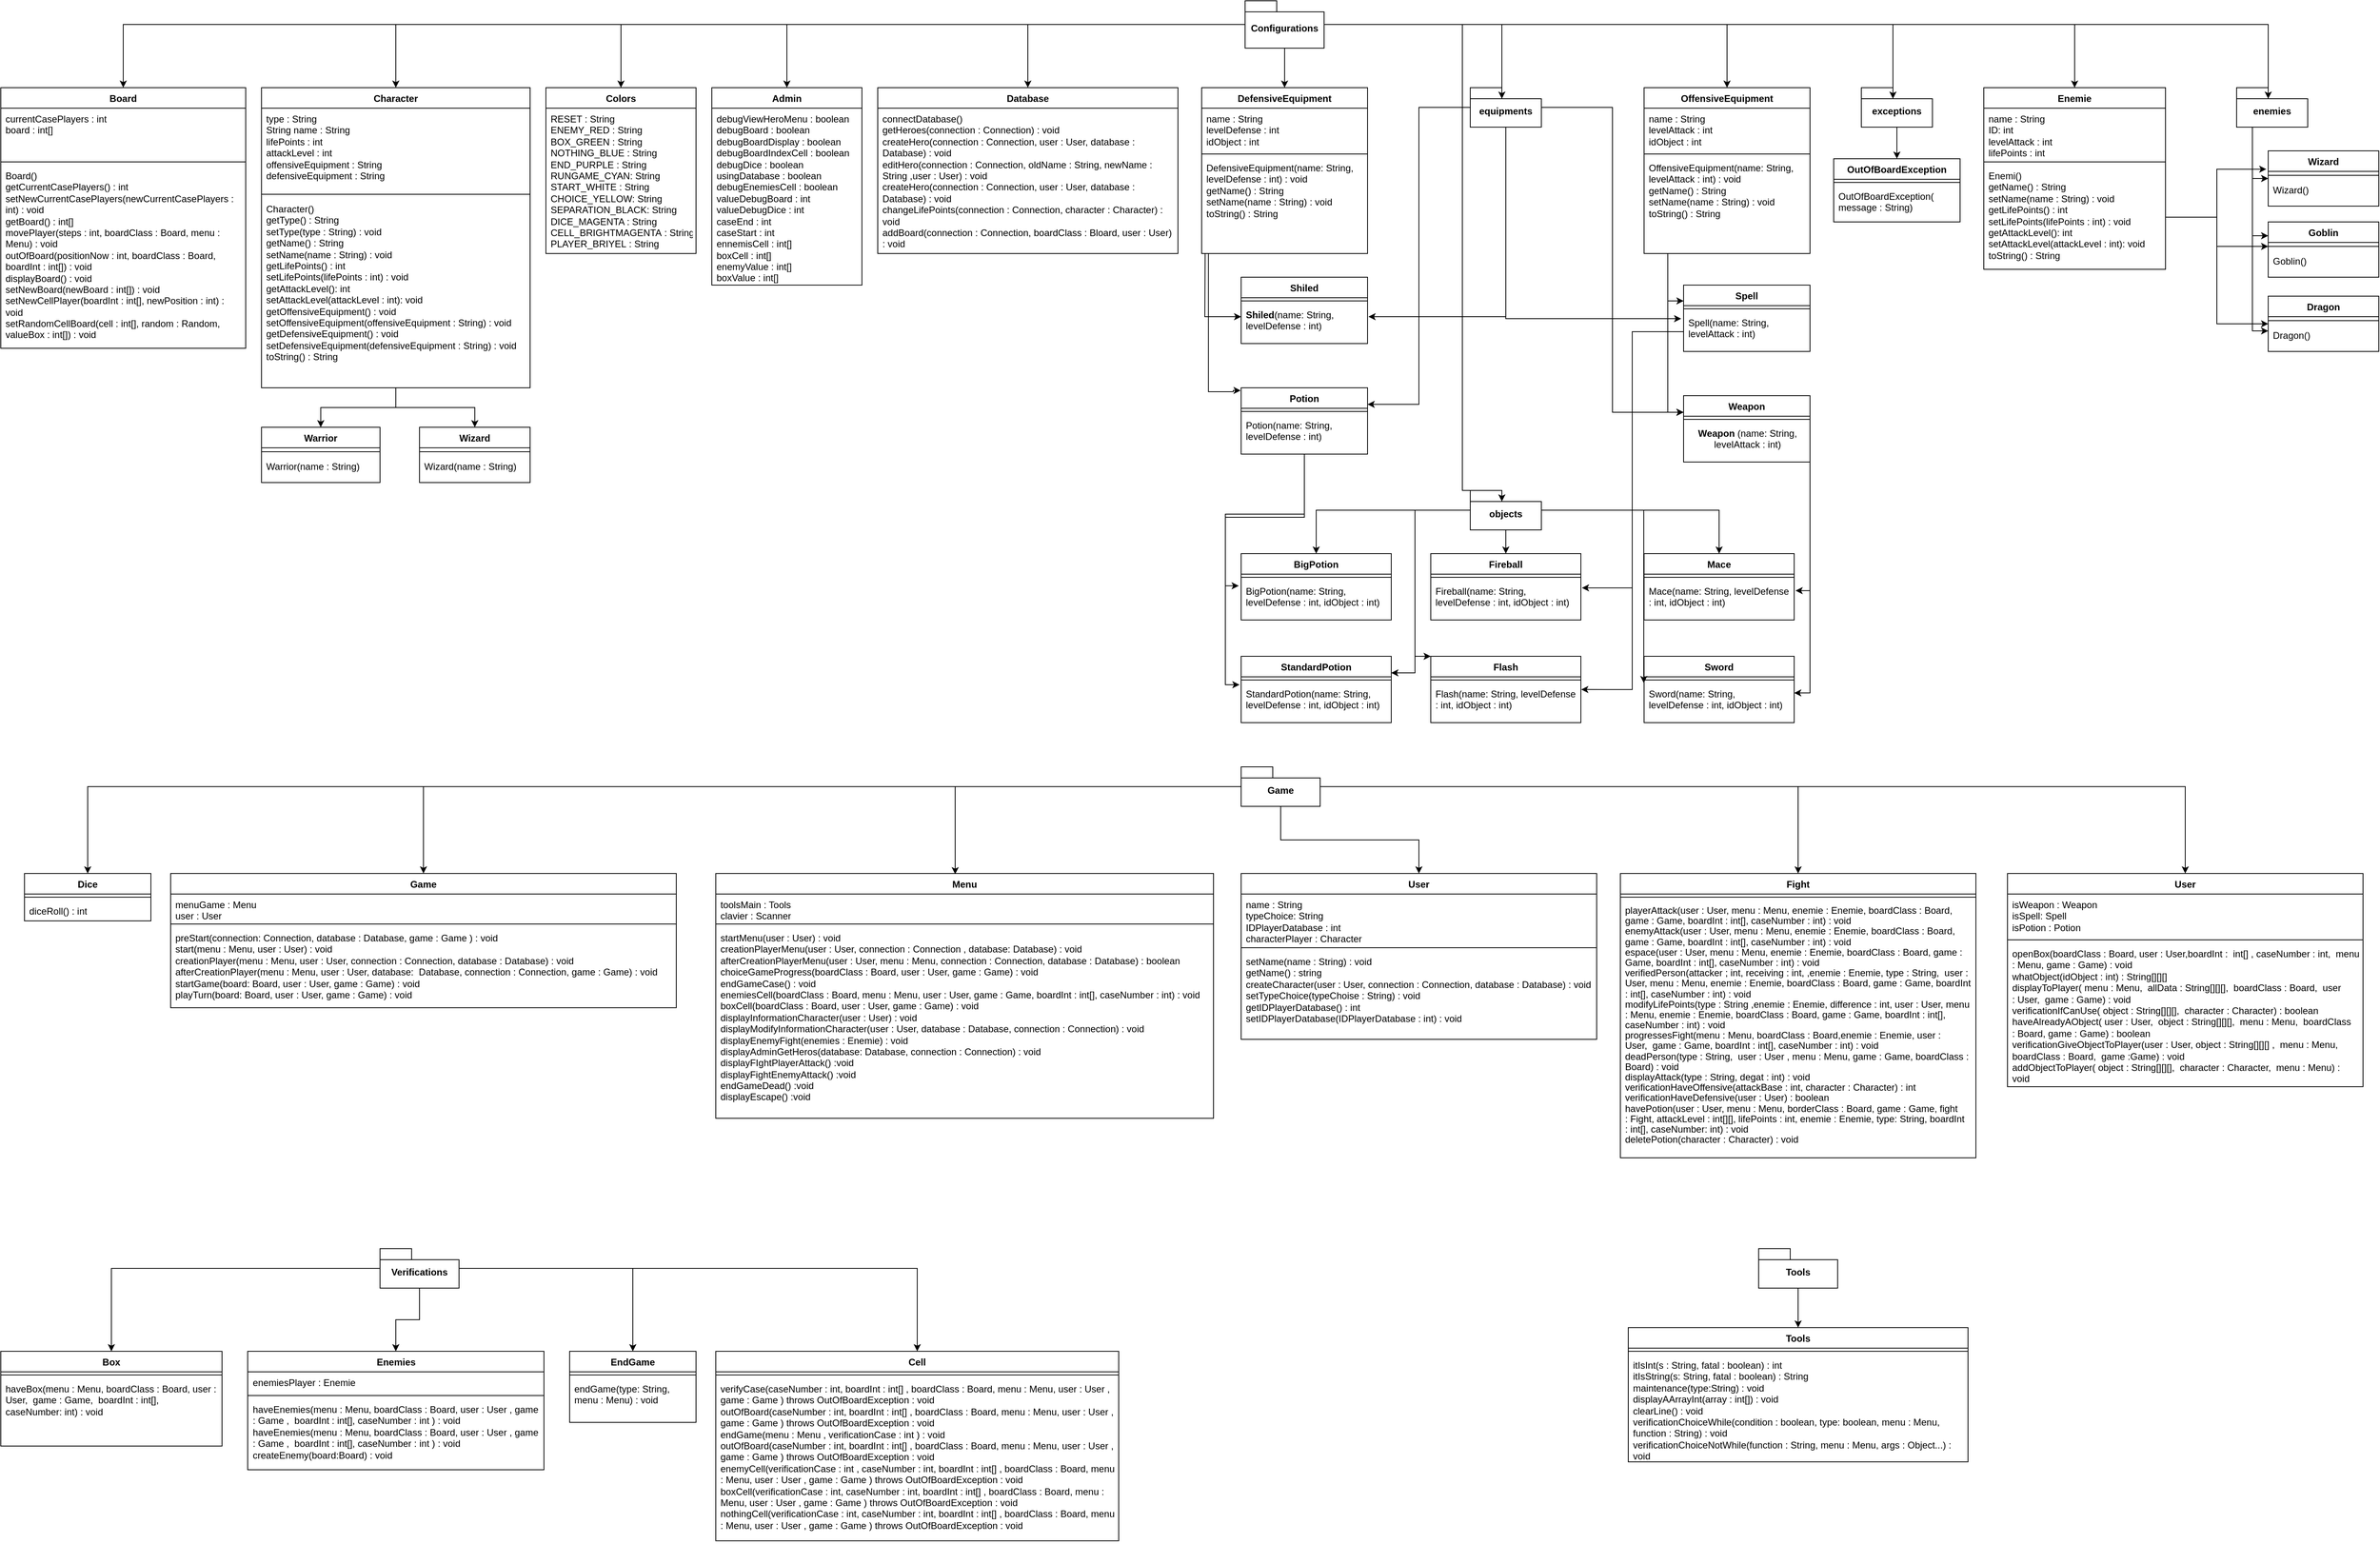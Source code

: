 <mxfile version="28.0.7">
  <diagram name="Page-1" id="CrOnmMi4J_5lJoW1jnji">
    <mxGraphModel dx="2764" dy="1514" grid="1" gridSize="10" guides="1" tooltips="1" connect="1" arrows="1" fold="1" page="1" pageScale="1" pageWidth="3300" pageHeight="2339" math="0" shadow="0">
      <root>
        <mxCell id="0" />
        <mxCell id="1" parent="0" />
        <mxCell id="Xvq-lza0X-djxPscBTqz-2" value="Board" style="swimlane;fontStyle=1;align=center;verticalAlign=top;childLayout=stackLayout;horizontal=1;startSize=26;horizontalStack=0;resizeParent=1;resizeParentMax=0;resizeLast=0;collapsible=1;marginBottom=0;whiteSpace=wrap;html=1;" parent="1" vertex="1">
          <mxGeometry x="30" y="140" width="310" height="330" as="geometry" />
        </mxCell>
        <mxCell id="Xvq-lza0X-djxPscBTqz-3" value="&lt;div&gt;currentCasePlayers : int&lt;/div&gt;&lt;div&gt;board : int[]&lt;/div&gt;" style="text;strokeColor=none;fillColor=none;align=left;verticalAlign=top;spacingLeft=4;spacingRight=4;overflow=hidden;rotatable=0;points=[[0,0.5],[1,0.5]];portConstraint=eastwest;whiteSpace=wrap;html=1;" parent="Xvq-lza0X-djxPscBTqz-2" vertex="1">
          <mxGeometry y="26" width="310" height="64" as="geometry" />
        </mxCell>
        <mxCell id="Xvq-lza0X-djxPscBTqz-4" value="" style="line;strokeWidth=1;fillColor=none;align=left;verticalAlign=middle;spacingTop=-1;spacingLeft=3;spacingRight=3;rotatable=0;labelPosition=right;points=[];portConstraint=eastwest;strokeColor=inherit;" parent="Xvq-lza0X-djxPscBTqz-2" vertex="1">
          <mxGeometry y="90" width="310" height="8" as="geometry" />
        </mxCell>
        <mxCell id="Xvq-lza0X-djxPscBTqz-5" value="&lt;div&gt;Board()&lt;/div&gt;&lt;div&gt;getCurrentCasePlayers() : int&lt;/div&gt;&lt;div&gt;setNewCurrentCasePlayers(newCurrentCasePlayers : int) : void&lt;/div&gt;&lt;div&gt;getBoard() : int[]&lt;/div&gt;&lt;div&gt;movePlayer(steps : int, boardClass : Board, menu : Menu) : void&lt;/div&gt;&lt;div&gt;outOfBoard(positionNow : int, boardClass : Board, boardInt : int[]) : void&lt;/div&gt;&lt;div&gt;displayBoard() : void&lt;/div&gt;&lt;div&gt;setNewBoard(newBoard : int[]) : void&lt;/div&gt;&lt;div&gt;setNewCellPlayer(boardInt : int[], newPosition : int) : void&lt;br&gt;setRandomCellBoard(cell : int[], random : Random, valueBox : int[]) : void&lt;/div&gt;" style="text;strokeColor=none;fillColor=none;align=left;verticalAlign=top;spacingLeft=4;spacingRight=4;overflow=hidden;rotatable=0;points=[[0,0.5],[1,0.5]];portConstraint=eastwest;whiteSpace=wrap;html=1;" parent="Xvq-lza0X-djxPscBTqz-2" vertex="1">
          <mxGeometry y="98" width="310" height="232" as="geometry" />
        </mxCell>
        <mxCell id="pagqS9b1QipSSQt8SLFa-83" style="edgeStyle=orthogonalEdgeStyle;rounded=0;orthogonalLoop=1;jettySize=auto;html=1;entryX=0.5;entryY=0;entryDx=0;entryDy=0;" parent="1" source="mu9f99pklsNn_qZX0C5U-1" target="Xvq-lza0X-djxPscBTqz-2" edge="1">
          <mxGeometry relative="1" as="geometry" />
        </mxCell>
        <mxCell id="pagqS9b1QipSSQt8SLFa-84" style="edgeStyle=orthogonalEdgeStyle;rounded=0;orthogonalLoop=1;jettySize=auto;html=1;entryX=0.5;entryY=0;entryDx=0;entryDy=0;" parent="1" source="mu9f99pklsNn_qZX0C5U-1" target="kYztOx51puu3Mf80ylwT-2" edge="1">
          <mxGeometry relative="1" as="geometry" />
        </mxCell>
        <mxCell id="pagqS9b1QipSSQt8SLFa-85" style="edgeStyle=orthogonalEdgeStyle;rounded=0;orthogonalLoop=1;jettySize=auto;html=1;entryX=0.5;entryY=0;entryDx=0;entryDy=0;" parent="1" source="mu9f99pklsNn_qZX0C5U-1" target="kYztOx51puu3Mf80ylwT-6" edge="1">
          <mxGeometry relative="1" as="geometry" />
        </mxCell>
        <mxCell id="pagqS9b1QipSSQt8SLFa-86" style="edgeStyle=orthogonalEdgeStyle;rounded=0;orthogonalLoop=1;jettySize=auto;html=1;entryX=0.5;entryY=0;entryDx=0;entryDy=0;" parent="1" source="mu9f99pklsNn_qZX0C5U-1" target="pagqS9b1QipSSQt8SLFa-6" edge="1">
          <mxGeometry relative="1" as="geometry" />
        </mxCell>
        <mxCell id="pagqS9b1QipSSQt8SLFa-87" style="edgeStyle=orthogonalEdgeStyle;rounded=0;orthogonalLoop=1;jettySize=auto;html=1;entryX=0.5;entryY=0;entryDx=0;entryDy=0;" parent="1" source="mu9f99pklsNn_qZX0C5U-1" target="pagqS9b1QipSSQt8SLFa-10" edge="1">
          <mxGeometry relative="1" as="geometry" />
        </mxCell>
        <mxCell id="pagqS9b1QipSSQt8SLFa-88" style="edgeStyle=orthogonalEdgeStyle;rounded=0;orthogonalLoop=1;jettySize=auto;html=1;entryX=0.5;entryY=0;entryDx=0;entryDy=0;" parent="1" source="mu9f99pklsNn_qZX0C5U-1" target="kYztOx51puu3Mf80ylwT-15" edge="1">
          <mxGeometry relative="1" as="geometry" />
        </mxCell>
        <mxCell id="pagqS9b1QipSSQt8SLFa-91" style="edgeStyle=orthogonalEdgeStyle;rounded=0;orthogonalLoop=1;jettySize=auto;html=1;entryX=0.5;entryY=0;entryDx=0;entryDy=0;" parent="1" source="mu9f99pklsNn_qZX0C5U-1" target="kYztOx51puu3Mf80ylwT-19" edge="1">
          <mxGeometry relative="1" as="geometry" />
        </mxCell>
        <mxCell id="pagqS9b1QipSSQt8SLFa-93" style="edgeStyle=orthogonalEdgeStyle;rounded=0;orthogonalLoop=1;jettySize=auto;html=1;entryX=0.5;entryY=0;entryDx=0;entryDy=0;" parent="1" source="mu9f99pklsNn_qZX0C5U-1" target="pagqS9b1QipSSQt8SLFa-30" edge="1">
          <mxGeometry relative="1" as="geometry" />
        </mxCell>
        <mxCell id="mu9f99pklsNn_qZX0C5U-1" value="Configurations" style="shape=folder;fontStyle=1;spacingTop=10;tabWidth=40;tabHeight=14;tabPosition=left;html=1;whiteSpace=wrap;" parent="1" vertex="1">
          <mxGeometry x="1605" y="30" width="100" height="60" as="geometry" />
        </mxCell>
        <mxCell id="pagqS9b1QipSSQt8SLFa-109" style="edgeStyle=orthogonalEdgeStyle;rounded=0;orthogonalLoop=1;jettySize=auto;html=1;entryX=0.5;entryY=0;entryDx=0;entryDy=0;" parent="1" source="mu9f99pklsNn_qZX0C5U-36" target="mu9f99pklsNn_qZX0C5U-37" edge="1">
          <mxGeometry relative="1" as="geometry" />
        </mxCell>
        <mxCell id="pagqS9b1QipSSQt8SLFa-110" style="edgeStyle=orthogonalEdgeStyle;rounded=0;orthogonalLoop=1;jettySize=auto;html=1;entryX=0.5;entryY=0;entryDx=0;entryDy=0;" parent="1" source="mu9f99pklsNn_qZX0C5U-36" target="mu9f99pklsNn_qZX0C5U-41" edge="1">
          <mxGeometry relative="1" as="geometry" />
        </mxCell>
        <mxCell id="pagqS9b1QipSSQt8SLFa-112" style="edgeStyle=orthogonalEdgeStyle;rounded=0;orthogonalLoop=1;jettySize=auto;html=1;entryX=0.5;entryY=0;entryDx=0;entryDy=0;" parent="1" source="mu9f99pklsNn_qZX0C5U-36" target="kYztOx51puu3Mf80ylwT-74" edge="1">
          <mxGeometry relative="1" as="geometry" />
        </mxCell>
        <mxCell id="pagqS9b1QipSSQt8SLFa-113" style="edgeStyle=orthogonalEdgeStyle;rounded=0;orthogonalLoop=1;jettySize=auto;html=1;entryX=0.5;entryY=0;entryDx=0;entryDy=0;" parent="1" source="mu9f99pklsNn_qZX0C5U-36" target="pagqS9b1QipSSQt8SLFa-96" edge="1">
          <mxGeometry relative="1" as="geometry" />
        </mxCell>
        <mxCell id="pagqS9b1QipSSQt8SLFa-114" style="edgeStyle=orthogonalEdgeStyle;rounded=0;orthogonalLoop=1;jettySize=auto;html=1;entryX=0.5;entryY=0;entryDx=0;entryDy=0;" parent="1" source="mu9f99pklsNn_qZX0C5U-36" target="pagqS9b1QipSSQt8SLFa-101" edge="1">
          <mxGeometry relative="1" as="geometry" />
        </mxCell>
        <mxCell id="mu9f99pklsNn_qZX0C5U-36" value="Game" style="shape=folder;fontStyle=1;spacingTop=10;tabWidth=40;tabHeight=14;tabPosition=left;html=1;whiteSpace=wrap;" parent="1" vertex="1">
          <mxGeometry x="1600" y="1000" width="100" height="50" as="geometry" />
        </mxCell>
        <mxCell id="mu9f99pklsNn_qZX0C5U-37" value="Dice" style="swimlane;fontStyle=1;align=center;verticalAlign=top;childLayout=stackLayout;horizontal=1;startSize=26;horizontalStack=0;resizeParent=1;resizeParentMax=0;resizeLast=0;collapsible=1;marginBottom=0;whiteSpace=wrap;html=1;" parent="1" vertex="1">
          <mxGeometry x="60" y="1135" width="160" height="60" as="geometry" />
        </mxCell>
        <mxCell id="mu9f99pklsNn_qZX0C5U-39" value="" style="line;strokeWidth=1;fillColor=none;align=left;verticalAlign=middle;spacingTop=-1;spacingLeft=3;spacingRight=3;rotatable=0;labelPosition=right;points=[];portConstraint=eastwest;strokeColor=inherit;" parent="mu9f99pklsNn_qZX0C5U-37" vertex="1">
          <mxGeometry y="26" width="160" height="8" as="geometry" />
        </mxCell>
        <mxCell id="mu9f99pklsNn_qZX0C5U-40" value="diceRoll() : int" style="text;strokeColor=none;fillColor=none;align=left;verticalAlign=top;spacingLeft=4;spacingRight=4;overflow=hidden;rotatable=0;points=[[0,0.5],[1,0.5]];portConstraint=eastwest;whiteSpace=wrap;html=1;" parent="mu9f99pklsNn_qZX0C5U-37" vertex="1">
          <mxGeometry y="34" width="160" height="26" as="geometry" />
        </mxCell>
        <mxCell id="mu9f99pklsNn_qZX0C5U-41" value="Game" style="swimlane;fontStyle=1;align=center;verticalAlign=top;childLayout=stackLayout;horizontal=1;startSize=26;horizontalStack=0;resizeParent=1;resizeParentMax=0;resizeLast=0;collapsible=1;marginBottom=0;whiteSpace=wrap;html=1;" parent="1" vertex="1">
          <mxGeometry x="245" y="1135" width="640" height="170" as="geometry" />
        </mxCell>
        <mxCell id="mu9f99pklsNn_qZX0C5U-42" value="menuGame : Menu&lt;div&gt;user : User&lt;/div&gt;" style="text;strokeColor=none;fillColor=none;align=left;verticalAlign=top;spacingLeft=4;spacingRight=4;overflow=hidden;rotatable=0;points=[[0,0.5],[1,0.5]];portConstraint=eastwest;whiteSpace=wrap;html=1;" parent="mu9f99pklsNn_qZX0C5U-41" vertex="1">
          <mxGeometry y="26" width="640" height="34" as="geometry" />
        </mxCell>
        <mxCell id="mu9f99pklsNn_qZX0C5U-43" value="" style="line;strokeWidth=1;fillColor=none;align=left;verticalAlign=middle;spacingTop=-1;spacingLeft=3;spacingRight=3;rotatable=0;labelPosition=right;points=[];portConstraint=eastwest;strokeColor=inherit;" parent="mu9f99pklsNn_qZX0C5U-41" vertex="1">
          <mxGeometry y="60" width="640" height="8" as="geometry" />
        </mxCell>
        <mxCell id="mu9f99pklsNn_qZX0C5U-44" value="&lt;div&gt;preStart(connection: Connection, database : Database, game : Game ) : void&lt;/div&gt;start(menu : Menu, user : User) : void&lt;div&gt;creationPlayer&lt;span style=&quot;background-color: transparent; color: light-dark(rgb(0, 0, 0), rgb(255, 255, 255));&quot;&gt;(menu : Menu, user : User, connection : Connection, database : Database) : void&lt;/span&gt;&lt;/div&gt;&lt;div&gt;afterCreationPlayer(menu : Menu, user : User, database:&amp;nbsp; Database, connection : Connection, game : Game) : void&lt;span style=&quot;background-color: transparent; color: light-dark(rgb(0, 0, 0), rgb(255, 255, 255));&quot;&gt;&lt;/span&gt;&lt;/div&gt;&lt;div&gt;startGame(board: Board, user : User, game : Game) : void&lt;/div&gt;&lt;div&gt;playTurn(board: Board, user : User, game : Game) : void&lt;/div&gt;" style="text;strokeColor=none;fillColor=none;align=left;verticalAlign=top;spacingLeft=4;spacingRight=4;overflow=hidden;rotatable=0;points=[[0,0.5],[1,0.5]];portConstraint=eastwest;whiteSpace=wrap;html=1;" parent="mu9f99pklsNn_qZX0C5U-41" vertex="1">
          <mxGeometry y="68" width="640" height="102" as="geometry" />
        </mxCell>
        <mxCell id="mu9f99pklsNn_qZX0C5U-58" value="Box" style="swimlane;fontStyle=1;align=center;verticalAlign=top;childLayout=stackLayout;horizontal=1;startSize=26;horizontalStack=0;resizeParent=1;resizeParentMax=0;resizeLast=0;collapsible=1;marginBottom=0;whiteSpace=wrap;html=1;" parent="1" vertex="1">
          <mxGeometry x="30" y="1740" width="280" height="120" as="geometry" />
        </mxCell>
        <mxCell id="mu9f99pklsNn_qZX0C5U-60" value="" style="line;strokeWidth=1;fillColor=none;align=left;verticalAlign=middle;spacingTop=-1;spacingLeft=3;spacingRight=3;rotatable=0;labelPosition=right;points=[];portConstraint=eastwest;strokeColor=inherit;" parent="mu9f99pklsNn_qZX0C5U-58" vertex="1">
          <mxGeometry y="26" width="280" height="8" as="geometry" />
        </mxCell>
        <mxCell id="mu9f99pklsNn_qZX0C5U-61" value="haveBox(menu : Menu, boardClass : Board, user : User,&amp;nbsp; game : Game,&amp;nbsp; boardInt : int[],&amp;nbsp; caseNumber: int) : void" style="text;strokeColor=none;fillColor=none;align=left;verticalAlign=top;spacingLeft=4;spacingRight=4;overflow=hidden;rotatable=0;points=[[0,0.5],[1,0.5]];portConstraint=eastwest;whiteSpace=wrap;html=1;" parent="mu9f99pklsNn_qZX0C5U-58" vertex="1">
          <mxGeometry y="34" width="280" height="86" as="geometry" />
        </mxCell>
        <mxCell id="mu9f99pklsNn_qZX0C5U-62" style="edgeStyle=orthogonalEdgeStyle;rounded=0;orthogonalLoop=1;jettySize=auto;html=1;entryX=0.5;entryY=0;entryDx=0;entryDy=0;" parent="1" source="mu9f99pklsNn_qZX0C5U-65" target="mu9f99pklsNn_qZX0C5U-58" edge="1">
          <mxGeometry relative="1" as="geometry" />
        </mxCell>
        <mxCell id="GvkOkcemFnVWm2Thvm6O-7" style="edgeStyle=orthogonalEdgeStyle;rounded=0;orthogonalLoop=1;jettySize=auto;html=1;entryX=0.5;entryY=0;entryDx=0;entryDy=0;" edge="1" parent="1" source="mu9f99pklsNn_qZX0C5U-65" target="GvkOkcemFnVWm2Thvm6O-3">
          <mxGeometry relative="1" as="geometry" />
        </mxCell>
        <mxCell id="GvkOkcemFnVWm2Thvm6O-8" style="edgeStyle=orthogonalEdgeStyle;rounded=0;orthogonalLoop=1;jettySize=auto;html=1;entryX=0.5;entryY=0;entryDx=0;entryDy=0;" edge="1" parent="1" source="mu9f99pklsNn_qZX0C5U-65" target="mu9f99pklsNn_qZX0C5U-70">
          <mxGeometry relative="1" as="geometry" />
        </mxCell>
        <mxCell id="GvkOkcemFnVWm2Thvm6O-9" style="edgeStyle=orthogonalEdgeStyle;rounded=0;orthogonalLoop=1;jettySize=auto;html=1;entryX=0.5;entryY=0;entryDx=0;entryDy=0;" edge="1" parent="1" source="mu9f99pklsNn_qZX0C5U-65" target="mu9f99pklsNn_qZX0C5U-74">
          <mxGeometry relative="1" as="geometry" />
        </mxCell>
        <mxCell id="mu9f99pklsNn_qZX0C5U-65" value="Verifications" style="shape=folder;fontStyle=1;spacingTop=10;tabWidth=40;tabHeight=14;tabPosition=left;html=1;whiteSpace=wrap;" parent="1" vertex="1">
          <mxGeometry x="510" y="1610" width="100" height="50" as="geometry" />
        </mxCell>
        <mxCell id="mu9f99pklsNn_qZX0C5U-70" value="EndGame" style="swimlane;fontStyle=1;align=center;verticalAlign=top;childLayout=stackLayout;horizontal=1;startSize=26;horizontalStack=0;resizeParent=1;resizeParentMax=0;resizeLast=0;collapsible=1;marginBottom=0;whiteSpace=wrap;html=1;" parent="1" vertex="1">
          <mxGeometry x="750" y="1740" width="160" height="90" as="geometry" />
        </mxCell>
        <mxCell id="mu9f99pklsNn_qZX0C5U-72" value="" style="line;strokeWidth=1;fillColor=none;align=left;verticalAlign=middle;spacingTop=-1;spacingLeft=3;spacingRight=3;rotatable=0;labelPosition=right;points=[];portConstraint=eastwest;strokeColor=inherit;" parent="mu9f99pklsNn_qZX0C5U-70" vertex="1">
          <mxGeometry y="26" width="160" height="8" as="geometry" />
        </mxCell>
        <mxCell id="mu9f99pklsNn_qZX0C5U-73" value="endGame(type: String, menu : Menu) : void" style="text;strokeColor=none;fillColor=none;align=left;verticalAlign=top;spacingLeft=4;spacingRight=4;overflow=hidden;rotatable=0;points=[[0,0.5],[1,0.5]];portConstraint=eastwest;whiteSpace=wrap;html=1;" parent="mu9f99pklsNn_qZX0C5U-70" vertex="1">
          <mxGeometry y="34" width="160" height="56" as="geometry" />
        </mxCell>
        <mxCell id="mu9f99pklsNn_qZX0C5U-74" value="Cell" style="swimlane;fontStyle=1;align=center;verticalAlign=top;childLayout=stackLayout;horizontal=1;startSize=26;horizontalStack=0;resizeParent=1;resizeParentMax=0;resizeLast=0;collapsible=1;marginBottom=0;whiteSpace=wrap;html=1;" parent="1" vertex="1">
          <mxGeometry x="935" y="1740" width="510" height="240" as="geometry" />
        </mxCell>
        <mxCell id="mu9f99pklsNn_qZX0C5U-76" value="" style="line;strokeWidth=1;fillColor=none;align=left;verticalAlign=middle;spacingTop=-1;spacingLeft=3;spacingRight=3;rotatable=0;labelPosition=right;points=[];portConstraint=eastwest;strokeColor=inherit;" parent="mu9f99pklsNn_qZX0C5U-74" vertex="1">
          <mxGeometry y="26" width="510" height="8" as="geometry" />
        </mxCell>
        <mxCell id="mu9f99pklsNn_qZX0C5U-77" value="verifyCase(caseNumber : int, boardInt : int[] , boardClass : Board, menu : Menu, user : User&amp;nbsp;, game : Game&amp;nbsp;) throws OutOfBoardException : void&amp;nbsp;&lt;div&gt;outOfBoard(caseNumber : int, boardInt : int[] , boardClass : Board, menu : Menu, user : User&amp;nbsp;, game : Game&amp;nbsp;) throws OutOfBoardException : void&amp;nbsp;&lt;/div&gt;&lt;div&gt;endGame(menu :&amp;nbsp;&lt;span style=&quot;background-color: transparent; color: light-dark(rgb(0, 0, 0), rgb(255, 255, 255));&quot;&gt;Menu&lt;/span&gt;&lt;span style=&quot;background-color: transparent; color: light-dark(rgb(0, 0, 0), rgb(255, 255, 255));&quot;&gt;&amp;nbsp;&lt;/span&gt;&lt;span style=&quot;background-color: transparent; color: light-dark(rgb(0, 0, 0), rgb(255, 255, 255));&quot;&gt;, verificationCase :&amp;nbsp;&lt;/span&gt;&lt;span style=&quot;background-color: transparent; color: light-dark(rgb(0, 0, 0), rgb(255, 255, 255));&quot;&gt;int&lt;/span&gt;&lt;span style=&quot;background-color: transparent; color: light-dark(rgb(0, 0, 0), rgb(255, 255, 255));&quot;&gt;&amp;nbsp;&lt;/span&gt;&lt;span style=&quot;background-color: transparent; color: light-dark(rgb(0, 0, 0), rgb(255, 255, 255));&quot;&gt;) : void&lt;/span&gt;&lt;/div&gt;&lt;div&gt;outOfBoard(caseNumber : int, boardInt : int[] , boardClass : Board, menu : Menu, user : User&amp;nbsp;, game : Game&amp;nbsp;) throws OutOfBoardException : void&amp;nbsp;&lt;/div&gt;&lt;div&gt;enemyCell(verificationCase :&amp;nbsp;&lt;span style=&quot;background-color: transparent; color: light-dark(rgb(0, 0, 0), rgb(255, 255, 255));&quot;&gt;int&lt;/span&gt;&lt;span style=&quot;background-color: transparent; color: light-dark(rgb(0, 0, 0), rgb(255, 255, 255));&quot;&gt;&amp;nbsp;&lt;/span&gt;&lt;span style=&quot;background-color: transparent; color: light-dark(rgb(0, 0, 0), rgb(255, 255, 255));&quot;&gt;, caseNumber : int, boardInt : int[] , boardClass : Board, menu : Menu, user : User&amp;nbsp;, game : Game&amp;nbsp;) throws OutOfBoardException : void&amp;nbsp;&lt;/span&gt;&lt;/div&gt;&lt;div&gt;boxCell(verificationCase : int, caseNumber : int, boardInt : int[] , boardClass : Board, menu : Menu, user : User&amp;nbsp;, game : Game&amp;nbsp;) throws OutOfBoardException : void&amp;nbsp;&lt;/div&gt;&lt;div&gt;nothingCell(verificationCase : int, caseNumber : int, boardInt : int[] , boardClass : Board, menu : Menu, user : User&amp;nbsp;, game : Game&amp;nbsp;) throws OutOfBoardException : void&amp;nbsp;&lt;/div&gt;" style="text;strokeColor=none;fillColor=none;align=left;verticalAlign=top;spacingLeft=4;spacingRight=4;overflow=hidden;rotatable=0;points=[[0,0.5],[1,0.5]];portConstraint=eastwest;whiteSpace=wrap;html=1;" parent="mu9f99pklsNn_qZX0C5U-74" vertex="1">
          <mxGeometry y="34" width="510" height="206" as="geometry" />
        </mxCell>
        <mxCell id="pagqS9b1QipSSQt8SLFa-2" style="edgeStyle=orthogonalEdgeStyle;rounded=0;orthogonalLoop=1;jettySize=auto;html=1;entryX=0.5;entryY=0;entryDx=0;entryDy=0;" parent="1" source="kYztOx51puu3Mf80ylwT-2" target="kYztOx51puu3Mf80ylwT-28" edge="1">
          <mxGeometry relative="1" as="geometry" />
        </mxCell>
        <mxCell id="pagqS9b1QipSSQt8SLFa-3" style="edgeStyle=orthogonalEdgeStyle;rounded=0;orthogonalLoop=1;jettySize=auto;html=1;entryX=0.5;entryY=0;entryDx=0;entryDy=0;" parent="1" source="kYztOx51puu3Mf80ylwT-2" target="kYztOx51puu3Mf80ylwT-33" edge="1">
          <mxGeometry relative="1" as="geometry" />
        </mxCell>
        <mxCell id="kYztOx51puu3Mf80ylwT-2" value="Character" style="swimlane;fontStyle=1;align=center;verticalAlign=top;childLayout=stackLayout;horizontal=1;startSize=26;horizontalStack=0;resizeParent=1;resizeParentMax=0;resizeLast=0;collapsible=1;marginBottom=0;whiteSpace=wrap;html=1;" parent="1" vertex="1">
          <mxGeometry x="360" y="140" width="340" height="380" as="geometry" />
        </mxCell>
        <mxCell id="kYztOx51puu3Mf80ylwT-3" value="&lt;div&gt;type :&amp;nbsp;&lt;span style=&quot;background-color: transparent; color: light-dark(rgb(0, 0, 0), rgb(255, 255, 255));&quot;&gt;String&lt;/span&gt;&lt;/div&gt;&lt;div&gt;&lt;span style=&quot;background-color: transparent; color: light-dark(rgb(0, 0, 0), rgb(255, 255, 255));&quot;&gt;String name&amp;nbsp;&lt;/span&gt;&lt;span style=&quot;background-color: transparent; color: light-dark(rgb(0, 0, 0), rgb(255, 255, 255));&quot;&gt;:&amp;nbsp;&lt;/span&gt;&lt;span style=&quot;background-color: transparent; color: light-dark(rgb(0, 0, 0), rgb(255, 255, 255));&quot;&gt;String&lt;/span&gt;&lt;/div&gt;&lt;div&gt;&lt;span style=&quot;background-color: transparent; color: light-dark(rgb(0, 0, 0), rgb(255, 255, 255));&quot;&gt;lifePoints&amp;nbsp;&lt;/span&gt;&lt;span style=&quot;background-color: transparent; color: light-dark(rgb(0, 0, 0), rgb(255, 255, 255));&quot;&gt;:&amp;nbsp;&lt;/span&gt;&lt;span style=&quot;background-color: transparent; color: light-dark(rgb(0, 0, 0), rgb(255, 255, 255));&quot;&gt;int&lt;/span&gt;&lt;/div&gt;&lt;div&gt;&lt;span style=&quot;background-color: transparent; color: light-dark(rgb(0, 0, 0), rgb(255, 255, 255));&quot;&gt;attackLevel&amp;nbsp;&lt;/span&gt;&lt;span style=&quot;background-color: transparent; color: light-dark(rgb(0, 0, 0), rgb(255, 255, 255));&quot;&gt;:&amp;nbsp;&lt;/span&gt;&lt;span style=&quot;background-color: transparent; color: light-dark(rgb(0, 0, 0), rgb(255, 255, 255));&quot;&gt;int&lt;/span&gt;&lt;/div&gt;&lt;div&gt;offensiveEquipment&amp;nbsp;&lt;span style=&quot;background-color: transparent; color: light-dark(rgb(0, 0, 0), rgb(255, 255, 255));&quot;&gt;:&amp;nbsp;&lt;/span&gt;&lt;span style=&quot;background-color: transparent; color: light-dark(rgb(0, 0, 0), rgb(255, 255, 255));&quot;&gt;String&lt;/span&gt;&lt;/div&gt;&lt;div&gt;&lt;span style=&quot;background-color: transparent; color: light-dark(rgb(0, 0, 0), rgb(255, 255, 255));&quot;&gt;defensiveEquipment&amp;nbsp;&lt;/span&gt;&lt;span style=&quot;background-color: transparent; color: light-dark(rgb(0, 0, 0), rgb(255, 255, 255));&quot;&gt;:&amp;nbsp;&lt;/span&gt;&lt;span style=&quot;background-color: transparent; color: light-dark(rgb(0, 0, 0), rgb(255, 255, 255));&quot;&gt;String&lt;/span&gt;&lt;/div&gt;" style="text;strokeColor=none;fillColor=none;align=left;verticalAlign=top;spacingLeft=4;spacingRight=4;overflow=hidden;rotatable=0;points=[[0,0.5],[1,0.5]];portConstraint=eastwest;whiteSpace=wrap;html=1;" parent="kYztOx51puu3Mf80ylwT-2" vertex="1">
          <mxGeometry y="26" width="340" height="104" as="geometry" />
        </mxCell>
        <mxCell id="kYztOx51puu3Mf80ylwT-4" value="" style="line;strokeWidth=1;fillColor=none;align=left;verticalAlign=middle;spacingTop=-1;spacingLeft=3;spacingRight=3;rotatable=0;labelPosition=right;points=[];portConstraint=eastwest;strokeColor=inherit;" parent="kYztOx51puu3Mf80ylwT-2" vertex="1">
          <mxGeometry y="130" width="340" height="10" as="geometry" />
        </mxCell>
        <mxCell id="kYztOx51puu3Mf80ylwT-5" value="&lt;div&gt;Character()&lt;br&gt;getType() : String&lt;/div&gt;&lt;div&gt;setType(type : String) : void&lt;/div&gt;&lt;div&gt;getName() : String&lt;/div&gt;&lt;div&gt;setName(name : String) : void&lt;/div&gt;&lt;div&gt;getLifePoints() : int&lt;br&gt;setLifePoints(lifePoints : int) : void&lt;/div&gt;&lt;div&gt;getAttackLevel()&lt;span style=&quot;background-color: transparent; color: light-dark(rgb(0, 0, 0), rgb(255, 255, 255));&quot;&gt;: int&lt;/span&gt;&lt;/div&gt;&lt;div&gt;&lt;span style=&quot;background-color: transparent; color: light-dark(rgb(0, 0, 0), rgb(255, 255, 255));&quot;&gt;setAttackLevel(attackLevel : int): void&lt;/span&gt;&lt;/div&gt;&lt;div&gt;getOffensiveEquipment() : void&lt;/div&gt;&lt;div&gt;setOffensiveEquipment(offensiveEquipment : String) : void&lt;/div&gt;&lt;div&gt;&lt;div&gt;getDefensiveEquipment() : void&lt;/div&gt;&lt;div&gt;setDefensiveEquipment(defensiveEquipment : String) : void&lt;/div&gt;&lt;/div&gt;&lt;div&gt;toString() : String&lt;/div&gt;" style="text;strokeColor=none;fillColor=none;align=left;verticalAlign=top;spacingLeft=4;spacingRight=4;overflow=hidden;rotatable=0;points=[[0,0.5],[1,0.5]];portConstraint=eastwest;whiteSpace=wrap;html=1;" parent="kYztOx51puu3Mf80ylwT-2" vertex="1">
          <mxGeometry y="140" width="340" height="240" as="geometry" />
        </mxCell>
        <mxCell id="kYztOx51puu3Mf80ylwT-6" value="Colors" style="swimlane;fontStyle=1;align=center;verticalAlign=top;childLayout=stackLayout;horizontal=1;startSize=26;horizontalStack=0;resizeParent=1;resizeParentMax=0;resizeLast=0;collapsible=1;marginBottom=0;whiteSpace=wrap;html=1;" parent="1" vertex="1">
          <mxGeometry x="720" y="140" width="190" height="210" as="geometry" />
        </mxCell>
        <mxCell id="kYztOx51puu3Mf80ylwT-7" value="&lt;div&gt;RESET :&amp;nbsp;&lt;span style=&quot;background-color: transparent; color: light-dark(rgb(0, 0, 0), rgb(255, 255, 255));&quot;&gt;String&lt;/span&gt;&lt;/div&gt;&lt;div&gt;ENEMY_RED&amp;nbsp;&lt;span style=&quot;background-color: transparent; color: light-dark(rgb(0, 0, 0), rgb(255, 255, 255));&quot;&gt;:&amp;nbsp;&lt;/span&gt;&lt;span style=&quot;background-color: transparent; color: light-dark(rgb(0, 0, 0), rgb(255, 255, 255));&quot;&gt;String&lt;/span&gt;&lt;/div&gt;&lt;div&gt;BOX_GREEN&amp;nbsp;&lt;span style=&quot;color: light-dark(rgb(0, 0, 0), rgb(255, 255, 255)); background-color: transparent;&quot;&gt;:&amp;nbsp;&lt;/span&gt;&lt;span style=&quot;color: light-dark(rgb(0, 0, 0), rgb(255, 255, 255)); background-color: transparent;&quot;&gt;String&lt;/span&gt;&lt;span style=&quot;background-color: transparent; color: light-dark(rgb(0, 0, 0), rgb(255, 255, 255));&quot;&gt;&lt;/span&gt;&lt;/div&gt;&lt;div&gt;NOTHING_BLUE&amp;nbsp;&lt;span style=&quot;background-color: transparent; color: light-dark(rgb(0, 0, 0), rgb(255, 255, 255));&quot;&gt;:&amp;nbsp;&lt;/span&gt;&lt;span style=&quot;background-color: transparent; color: light-dark(rgb(0, 0, 0), rgb(255, 255, 255));&quot;&gt;String&lt;/span&gt;&lt;/div&gt;&lt;div&gt;END_PURPLE&amp;nbsp;&lt;span style=&quot;background-color: transparent; color: light-dark(rgb(0, 0, 0), rgb(255, 255, 255));&quot;&gt;:&amp;nbsp;&lt;/span&gt;&lt;span style=&quot;background-color: transparent; color: light-dark(rgb(0, 0, 0), rgb(255, 255, 255));&quot;&gt;String&lt;/span&gt;&lt;/div&gt;&lt;div&gt;RUNGAME_CYAN&lt;span style=&quot;background-color: transparent; color: light-dark(rgb(0, 0, 0), rgb(255, 255, 255));&quot;&gt;:&amp;nbsp;&lt;/span&gt;&lt;span style=&quot;background-color: transparent; color: light-dark(rgb(0, 0, 0), rgb(255, 255, 255));&quot;&gt;String&lt;/span&gt;&lt;/div&gt;&lt;div&gt;START_WHITE&amp;nbsp;&lt;span style=&quot;background-color: transparent; color: light-dark(rgb(0, 0, 0), rgb(255, 255, 255));&quot;&gt;:&amp;nbsp;&lt;/span&gt;&lt;span style=&quot;background-color: transparent; color: light-dark(rgb(0, 0, 0), rgb(255, 255, 255));&quot;&gt;String&lt;/span&gt;&lt;/div&gt;&lt;div&gt;CHOICE_YELLOW&lt;span style=&quot;background-color: transparent; color: light-dark(rgb(0, 0, 0), rgb(255, 255, 255));&quot;&gt;:&amp;nbsp;&lt;/span&gt;&lt;span style=&quot;background-color: transparent; color: light-dark(rgb(0, 0, 0), rgb(255, 255, 255));&quot;&gt;String&lt;/span&gt;&lt;/div&gt;&lt;div&gt;SEPARATION_BLACK&lt;span style=&quot;background-color: transparent; color: light-dark(rgb(0, 0, 0), rgb(255, 255, 255));&quot;&gt;:&amp;nbsp;&lt;/span&gt;&lt;span style=&quot;background-color: transparent; color: light-dark(rgb(0, 0, 0), rgb(255, 255, 255));&quot;&gt;String&lt;/span&gt;&lt;/div&gt;&lt;div&gt;&lt;div&gt;&lt;span style=&quot;background-color: transparent; color: light-dark(rgb(0, 0, 0), rgb(255, 255, 255));&quot;&gt;DICE_MAGENTA :&amp;nbsp;&lt;/span&gt;&lt;span style=&quot;background-color: transparent; color: light-dark(rgb(0, 0, 0), rgb(255, 255, 255));&quot;&gt;String&lt;/span&gt;&lt;/div&gt;&lt;/div&gt;&lt;div&gt;&lt;div&gt;&lt;span style=&quot;background-color: transparent;&quot;&gt;CELL_BRIGHTMAGENTA&lt;/span&gt;&lt;span style=&quot;background-color: transparent; color: light-dark(rgb(0, 0, 0), rgb(255, 255, 255));&quot;&gt;&amp;nbsp;&lt;/span&gt;&lt;span style=&quot;background-color: transparent; color: light-dark(rgb(0, 0, 0), rgb(255, 255, 255));&quot;&gt;:&amp;nbsp;&lt;/span&gt;&lt;span style=&quot;background-color: transparent; color: light-dark(rgb(0, 0, 0), rgb(255, 255, 255));&quot;&gt;String&lt;/span&gt;&lt;/div&gt;&lt;div&gt;PLAYER_BRIYEL&amp;nbsp;&lt;span style=&quot;background-color: transparent; color: light-dark(rgb(0, 0, 0), rgb(255, 255, 255));&quot;&gt;:&amp;nbsp;&lt;/span&gt;&lt;span style=&quot;background-color: transparent; color: light-dark(rgb(0, 0, 0), rgb(255, 255, 255));&quot;&gt;String&lt;br&gt;&lt;/span&gt;&lt;/div&gt;&lt;/div&gt;" style="text;strokeColor=none;fillColor=none;align=left;verticalAlign=top;spacingLeft=4;spacingRight=4;overflow=hidden;rotatable=0;points=[[0,0.5],[1,0.5]];portConstraint=eastwest;whiteSpace=wrap;html=1;" parent="kYztOx51puu3Mf80ylwT-6" vertex="1">
          <mxGeometry y="26" width="190" height="184" as="geometry" />
        </mxCell>
        <mxCell id="kYztOx51puu3Mf80ylwT-15" value="DefensiveEquipment" style="swimlane;fontStyle=1;align=center;verticalAlign=top;childLayout=stackLayout;horizontal=1;startSize=26;horizontalStack=0;resizeParent=1;resizeParentMax=0;resizeLast=0;collapsible=1;marginBottom=0;whiteSpace=wrap;html=1;" parent="1" vertex="1">
          <mxGeometry x="1550" y="140" width="210" height="210" as="geometry" />
        </mxCell>
        <mxCell id="kYztOx51puu3Mf80ylwT-16" value="&lt;div&gt;name :&amp;nbsp;&lt;span style=&quot;background-color: transparent; color: light-dark(rgb(0, 0, 0), rgb(255, 255, 255));&quot;&gt;String&lt;/span&gt;&lt;/div&gt;&lt;div&gt;&lt;span style=&quot;background-color: transparent; color: light-dark(rgb(0, 0, 0), rgb(255, 255, 255));&quot;&gt;levelDefense :&amp;nbsp;&lt;/span&gt;&lt;span style=&quot;background-color: transparent; color: light-dark(rgb(0, 0, 0), rgb(255, 255, 255));&quot;&gt;int&lt;/span&gt;&lt;/div&gt;&lt;div&gt;&lt;span style=&quot;background-color: transparent; color: light-dark(rgb(0, 0, 0), rgb(255, 255, 255));&quot;&gt;idObject : int&lt;/span&gt;&lt;/div&gt;" style="text;strokeColor=none;fillColor=none;align=left;verticalAlign=top;spacingLeft=4;spacingRight=4;overflow=hidden;rotatable=0;points=[[0,0.5],[1,0.5]];portConstraint=eastwest;whiteSpace=wrap;html=1;" parent="kYztOx51puu3Mf80ylwT-15" vertex="1">
          <mxGeometry y="26" width="210" height="54" as="geometry" />
        </mxCell>
        <mxCell id="kYztOx51puu3Mf80ylwT-17" value="" style="line;strokeWidth=1;fillColor=none;align=left;verticalAlign=middle;spacingTop=-1;spacingLeft=3;spacingRight=3;rotatable=0;labelPosition=right;points=[];portConstraint=eastwest;strokeColor=inherit;" parent="kYztOx51puu3Mf80ylwT-15" vertex="1">
          <mxGeometry y="80" width="210" height="8" as="geometry" />
        </mxCell>
        <mxCell id="kYztOx51puu3Mf80ylwT-18" value="DefensiveEquipment(name: String, levelDefense : int) : void&lt;div&gt;&lt;div&gt;getName() : String&lt;/div&gt;&lt;div&gt;setName(name : String) : void&lt;/div&gt;&lt;/div&gt;&lt;div&gt;toString() : String&lt;/div&gt;" style="text;strokeColor=none;fillColor=none;align=left;verticalAlign=top;spacingLeft=4;spacingRight=4;overflow=hidden;rotatable=0;points=[[0,0.5],[1,0.5]];portConstraint=eastwest;whiteSpace=wrap;html=1;" parent="kYztOx51puu3Mf80ylwT-15" vertex="1">
          <mxGeometry y="88" width="210" height="122" as="geometry" />
        </mxCell>
        <mxCell id="pagqS9b1QipSSQt8SLFa-26" style="edgeStyle=orthogonalEdgeStyle;rounded=0;orthogonalLoop=1;jettySize=auto;html=1;entryX=0;entryY=0.25;entryDx=0;entryDy=0;" parent="1" source="kYztOx51puu3Mf80ylwT-19" target="kYztOx51puu3Mf80ylwT-55" edge="1">
          <mxGeometry relative="1" as="geometry">
            <Array as="points">
              <mxPoint x="2140" y="551" />
            </Array>
          </mxGeometry>
        </mxCell>
        <mxCell id="kYztOx51puu3Mf80ylwT-19" value="OffensiveEquipment" style="swimlane;fontStyle=1;align=center;verticalAlign=top;childLayout=stackLayout;horizontal=1;startSize=26;horizontalStack=0;resizeParent=1;resizeParentMax=0;resizeLast=0;collapsible=1;marginBottom=0;whiteSpace=wrap;html=1;" parent="1" vertex="1">
          <mxGeometry x="2110" y="140" width="210" height="210" as="geometry" />
        </mxCell>
        <mxCell id="kYztOx51puu3Mf80ylwT-20" value="&lt;div&gt;name :&amp;nbsp;&lt;span style=&quot;background-color: transparent; color: light-dark(rgb(0, 0, 0), rgb(255, 255, 255));&quot;&gt;String&lt;/span&gt;&lt;/div&gt;&lt;div&gt;&lt;span style=&quot;background-color: transparent;&quot;&gt;levelAttack&lt;/span&gt;&lt;span style=&quot;background-color: transparent; color: light-dark(rgb(0, 0, 0), rgb(255, 255, 255));&quot;&gt;&amp;nbsp;:&amp;nbsp;&lt;/span&gt;&lt;span style=&quot;background-color: transparent; color: light-dark(rgb(0, 0, 0), rgb(255, 255, 255));&quot;&gt;int&lt;/span&gt;&lt;/div&gt;&lt;div&gt;idObject : int&lt;span style=&quot;background-color: transparent; color: light-dark(rgb(0, 0, 0), rgb(255, 255, 255));&quot;&gt;&lt;/span&gt;&lt;/div&gt;" style="text;strokeColor=none;fillColor=none;align=left;verticalAlign=top;spacingLeft=4;spacingRight=4;overflow=hidden;rotatable=0;points=[[0,0.5],[1,0.5]];portConstraint=eastwest;whiteSpace=wrap;html=1;" parent="kYztOx51puu3Mf80ylwT-19" vertex="1">
          <mxGeometry y="26" width="210" height="54" as="geometry" />
        </mxCell>
        <mxCell id="kYztOx51puu3Mf80ylwT-21" value="" style="line;strokeWidth=1;fillColor=none;align=left;verticalAlign=middle;spacingTop=-1;spacingLeft=3;spacingRight=3;rotatable=0;labelPosition=right;points=[];portConstraint=eastwest;strokeColor=inherit;" parent="kYztOx51puu3Mf80ylwT-19" vertex="1">
          <mxGeometry y="80" width="210" height="8" as="geometry" />
        </mxCell>
        <mxCell id="kYztOx51puu3Mf80ylwT-22" value="OffensiveEquipment(name: String, levelAttack : int) : void&lt;div&gt;&lt;div&gt;getName() : String&lt;/div&gt;&lt;div&gt;setName(name : String) : void&lt;/div&gt;&lt;/div&gt;&lt;div&gt;toString() : String&lt;/div&gt;" style="text;strokeColor=none;fillColor=none;align=left;verticalAlign=top;spacingLeft=4;spacingRight=4;overflow=hidden;rotatable=0;points=[[0,0.5],[1,0.5]];portConstraint=eastwest;whiteSpace=wrap;html=1;" parent="kYztOx51puu3Mf80ylwT-19" vertex="1">
          <mxGeometry y="88" width="210" height="122" as="geometry" />
        </mxCell>
        <mxCell id="kYztOx51puu3Mf80ylwT-28" value="Warrior" style="swimlane;fontStyle=1;align=center;verticalAlign=top;childLayout=stackLayout;horizontal=1;startSize=26;horizontalStack=0;resizeParent=1;resizeParentMax=0;resizeLast=0;collapsible=1;marginBottom=0;whiteSpace=wrap;html=1;" parent="1" vertex="1">
          <mxGeometry x="360" y="570" width="150" height="70" as="geometry" />
        </mxCell>
        <mxCell id="kYztOx51puu3Mf80ylwT-30" value="" style="line;strokeWidth=1;fillColor=none;align=left;verticalAlign=middle;spacingTop=-1;spacingLeft=3;spacingRight=3;rotatable=0;labelPosition=right;points=[];portConstraint=eastwest;strokeColor=inherit;" parent="kYztOx51puu3Mf80ylwT-28" vertex="1">
          <mxGeometry y="26" width="150" height="10" as="geometry" />
        </mxCell>
        <mxCell id="kYztOx51puu3Mf80ylwT-31" value="&lt;div&gt;&lt;span style=&quot;background-color: transparent; color: light-dark(rgb(0, 0, 0), rgb(255, 255, 255));&quot;&gt;Warrior(name : String)&amp;nbsp;&lt;/span&gt;&lt;/div&gt;" style="text;strokeColor=none;fillColor=none;align=left;verticalAlign=top;spacingLeft=4;spacingRight=4;overflow=hidden;rotatable=0;points=[[0,0.5],[1,0.5]];portConstraint=eastwest;whiteSpace=wrap;html=1;" parent="kYztOx51puu3Mf80ylwT-28" vertex="1">
          <mxGeometry y="36" width="150" height="34" as="geometry" />
        </mxCell>
        <mxCell id="kYztOx51puu3Mf80ylwT-33" value="Wizard" style="swimlane;fontStyle=1;align=center;verticalAlign=top;childLayout=stackLayout;horizontal=1;startSize=26;horizontalStack=0;resizeParent=1;resizeParentMax=0;resizeLast=0;collapsible=1;marginBottom=0;whiteSpace=wrap;html=1;" parent="1" vertex="1">
          <mxGeometry x="560" y="570" width="140" height="70" as="geometry" />
        </mxCell>
        <mxCell id="kYztOx51puu3Mf80ylwT-34" value="" style="line;strokeWidth=1;fillColor=none;align=left;verticalAlign=middle;spacingTop=-1;spacingLeft=3;spacingRight=3;rotatable=0;labelPosition=right;points=[];portConstraint=eastwest;strokeColor=inherit;" parent="kYztOx51puu3Mf80ylwT-33" vertex="1">
          <mxGeometry y="26" width="140" height="10" as="geometry" />
        </mxCell>
        <mxCell id="kYztOx51puu3Mf80ylwT-35" value="&lt;div&gt;&lt;span style=&quot;background-color: transparent; color: light-dark(rgb(0, 0, 0), rgb(255, 255, 255));&quot;&gt;Wizard(name : String)&amp;nbsp;&lt;/span&gt;&lt;/div&gt;" style="text;strokeColor=none;fillColor=none;align=left;verticalAlign=top;spacingLeft=4;spacingRight=4;overflow=hidden;rotatable=0;points=[[0,0.5],[1,0.5]];portConstraint=eastwest;whiteSpace=wrap;html=1;" parent="kYztOx51puu3Mf80ylwT-33" vertex="1">
          <mxGeometry y="36" width="140" height="34" as="geometry" />
        </mxCell>
        <mxCell id="kYztOx51puu3Mf80ylwT-41" value="Potion" style="swimlane;fontStyle=1;align=center;verticalAlign=top;childLayout=stackLayout;horizontal=1;startSize=26;horizontalStack=0;resizeParent=1;resizeParentMax=0;resizeLast=0;collapsible=1;marginBottom=0;whiteSpace=wrap;html=1;" parent="1" vertex="1">
          <mxGeometry x="1600" y="520" width="160" height="84" as="geometry" />
        </mxCell>
        <mxCell id="kYztOx51puu3Mf80ylwT-43" value="" style="line;strokeWidth=1;fillColor=none;align=left;verticalAlign=middle;spacingTop=-1;spacingLeft=3;spacingRight=3;rotatable=0;labelPosition=right;points=[];portConstraint=eastwest;strokeColor=inherit;" parent="kYztOx51puu3Mf80ylwT-41" vertex="1">
          <mxGeometry y="26" width="160" height="8" as="geometry" />
        </mxCell>
        <mxCell id="kYztOx51puu3Mf80ylwT-44" value="Potion(name: String, levelDefense : int)" style="text;strokeColor=none;fillColor=none;align=left;verticalAlign=top;spacingLeft=4;spacingRight=4;overflow=hidden;rotatable=0;points=[[0,0.5],[1,0.5]];portConstraint=eastwest;whiteSpace=wrap;html=1;" parent="kYztOx51puu3Mf80ylwT-41" vertex="1">
          <mxGeometry y="34" width="160" height="50" as="geometry" />
        </mxCell>
        <mxCell id="kYztOx51puu3Mf80ylwT-45" value="Shiled" style="swimlane;fontStyle=1;align=center;verticalAlign=top;childLayout=stackLayout;horizontal=1;startSize=26;horizontalStack=0;resizeParent=1;resizeParentMax=0;resizeLast=0;collapsible=1;marginBottom=0;whiteSpace=wrap;html=1;" parent="1" vertex="1">
          <mxGeometry x="1600" y="380" width="160" height="84" as="geometry" />
        </mxCell>
        <mxCell id="kYztOx51puu3Mf80ylwT-47" value="" style="line;strokeWidth=1;fillColor=none;align=left;verticalAlign=middle;spacingTop=-1;spacingLeft=3;spacingRight=3;rotatable=0;labelPosition=right;points=[];portConstraint=eastwest;strokeColor=inherit;" parent="kYztOx51puu3Mf80ylwT-45" vertex="1">
          <mxGeometry y="26" width="160" height="8" as="geometry" />
        </mxCell>
        <mxCell id="kYztOx51puu3Mf80ylwT-48" value="&lt;span style=&quot;font-weight: 700; text-align: center;&quot;&gt;Shiled&lt;/span&gt;(name: String, levelDefense : int)" style="text;strokeColor=none;fillColor=none;align=left;verticalAlign=top;spacingLeft=4;spacingRight=4;overflow=hidden;rotatable=0;points=[[0,0.5],[1,0.5]];portConstraint=eastwest;whiteSpace=wrap;html=1;" parent="kYztOx51puu3Mf80ylwT-45" vertex="1">
          <mxGeometry y="34" width="160" height="50" as="geometry" />
        </mxCell>
        <mxCell id="kYztOx51puu3Mf80ylwT-51" value="Spell" style="swimlane;fontStyle=1;align=center;verticalAlign=top;childLayout=stackLayout;horizontal=1;startSize=26;horizontalStack=0;resizeParent=1;resizeParentMax=0;resizeLast=0;collapsible=1;marginBottom=0;whiteSpace=wrap;html=1;" parent="1" vertex="1">
          <mxGeometry x="2160" y="390" width="160" height="84" as="geometry" />
        </mxCell>
        <mxCell id="kYztOx51puu3Mf80ylwT-53" value="" style="line;strokeWidth=1;fillColor=none;align=left;verticalAlign=middle;spacingTop=-1;spacingLeft=3;spacingRight=3;rotatable=0;labelPosition=right;points=[];portConstraint=eastwest;strokeColor=inherit;" parent="kYztOx51puu3Mf80ylwT-51" vertex="1">
          <mxGeometry y="26" width="160" height="8" as="geometry" />
        </mxCell>
        <mxCell id="kYztOx51puu3Mf80ylwT-54" value="Spell(name: String, levelAttack : int)" style="text;strokeColor=none;fillColor=none;align=left;verticalAlign=top;spacingLeft=4;spacingRight=4;overflow=hidden;rotatable=0;points=[[0,0.5],[1,0.5]];portConstraint=eastwest;whiteSpace=wrap;html=1;" parent="kYztOx51puu3Mf80ylwT-51" vertex="1">
          <mxGeometry y="34" width="160" height="50" as="geometry" />
        </mxCell>
        <mxCell id="kYztOx51puu3Mf80ylwT-55" value="Weapon" style="swimlane;fontStyle=1;align=center;verticalAlign=top;childLayout=stackLayout;horizontal=1;startSize=26;horizontalStack=0;resizeParent=1;resizeParentMax=0;resizeLast=0;collapsible=1;marginBottom=0;whiteSpace=wrap;html=1;" parent="1" vertex="1">
          <mxGeometry x="2160" y="530" width="160" height="84" as="geometry" />
        </mxCell>
        <mxCell id="kYztOx51puu3Mf80ylwT-57" value="" style="line;strokeWidth=1;fillColor=none;align=left;verticalAlign=middle;spacingTop=-1;spacingLeft=3;spacingRight=3;rotatable=0;labelPosition=right;points=[];portConstraint=eastwest;strokeColor=inherit;" parent="kYztOx51puu3Mf80ylwT-55" vertex="1">
          <mxGeometry y="26" width="160" height="8" as="geometry" />
        </mxCell>
        <mxCell id="kYztOx51puu3Mf80ylwT-58" value="&lt;div style=&quot;text-align: center;&quot;&gt;&lt;span style=&quot;background-color: transparent; color: light-dark(rgb(0, 0, 0), rgb(255, 255, 255));&quot;&gt;&lt;b&gt;Weapon&amp;nbsp;&lt;/b&gt;(name: String, levelAttack : int)&lt;/span&gt;&lt;/div&gt;" style="text;strokeColor=none;fillColor=none;align=left;verticalAlign=top;spacingLeft=4;spacingRight=4;overflow=hidden;rotatable=0;points=[[0,0.5],[1,0.5]];portConstraint=eastwest;whiteSpace=wrap;html=1;" parent="kYztOx51puu3Mf80ylwT-55" vertex="1">
          <mxGeometry y="34" width="160" height="50" as="geometry" />
        </mxCell>
        <mxCell id="kYztOx51puu3Mf80ylwT-61" value="OutOfBoardException" style="swimlane;fontStyle=1;align=center;verticalAlign=top;childLayout=stackLayout;horizontal=1;startSize=26;horizontalStack=0;resizeParent=1;resizeParentMax=0;resizeLast=0;collapsible=1;marginBottom=0;whiteSpace=wrap;html=1;" parent="1" vertex="1">
          <mxGeometry x="2350" y="230" width="160" height="80" as="geometry" />
        </mxCell>
        <mxCell id="kYztOx51puu3Mf80ylwT-63" value="" style="line;strokeWidth=1;fillColor=none;align=left;verticalAlign=middle;spacingTop=-1;spacingLeft=3;spacingRight=3;rotatable=0;labelPosition=right;points=[];portConstraint=eastwest;strokeColor=inherit;" parent="kYztOx51puu3Mf80ylwT-61" vertex="1">
          <mxGeometry y="26" width="160" height="8" as="geometry" />
        </mxCell>
        <mxCell id="kYztOx51puu3Mf80ylwT-64" value="OutOfBoardException( message : String)" style="text;strokeColor=none;fillColor=none;align=left;verticalAlign=top;spacingLeft=4;spacingRight=4;overflow=hidden;rotatable=0;points=[[0,0.5],[1,0.5]];portConstraint=eastwest;whiteSpace=wrap;html=1;" parent="kYztOx51puu3Mf80ylwT-61" vertex="1">
          <mxGeometry y="34" width="160" height="46" as="geometry" />
        </mxCell>
        <mxCell id="kYztOx51puu3Mf80ylwT-66" value="Menu" style="swimlane;fontStyle=1;align=center;verticalAlign=top;childLayout=stackLayout;horizontal=1;startSize=26;horizontalStack=0;resizeParent=1;resizeParentMax=0;resizeLast=0;collapsible=1;marginBottom=0;whiteSpace=wrap;html=1;" parent="1" vertex="1">
          <mxGeometry x="935" y="1135" width="630" height="310" as="geometry" />
        </mxCell>
        <mxCell id="kYztOx51puu3Mf80ylwT-67" value="toolsMain : Tools&lt;div&gt;clavier : Scanner&lt;/div&gt;" style="text;strokeColor=none;fillColor=none;align=left;verticalAlign=top;spacingLeft=4;spacingRight=4;overflow=hidden;rotatable=0;points=[[0,0.5],[1,0.5]];portConstraint=eastwest;whiteSpace=wrap;html=1;" parent="kYztOx51puu3Mf80ylwT-66" vertex="1">
          <mxGeometry y="26" width="630" height="34" as="geometry" />
        </mxCell>
        <mxCell id="kYztOx51puu3Mf80ylwT-68" value="" style="line;strokeWidth=1;fillColor=none;align=left;verticalAlign=middle;spacingTop=-1;spacingLeft=3;spacingRight=3;rotatable=0;labelPosition=right;points=[];portConstraint=eastwest;strokeColor=inherit;" parent="kYztOx51puu3Mf80ylwT-66" vertex="1">
          <mxGeometry y="60" width="630" height="8" as="geometry" />
        </mxCell>
        <mxCell id="kYztOx51puu3Mf80ylwT-69" value="&lt;div&gt;startMenu(user : User) : void&lt;/div&gt;creationPlayerMenu(user : User, connection : Connection , database: Database) : void&lt;div&gt;afterCreationPlayerMenu(user : User, menu : Menu, connection : Connection, database : Database) : boolean&lt;/div&gt;&lt;div&gt;choiceGameProgress(boardClass : Board, user : User, game : Game) : void&lt;/div&gt;&lt;div&gt;endGameCase() : void&lt;/div&gt;&lt;div&gt;enemiesCell(boardClass : Board, menu : Menu, user : User, game : Game, boardInt : int[], caseNumber : int) : void&lt;/div&gt;&lt;div&gt;boxCell(boardClass : Board, user : User, game : Game) : void&lt;/div&gt;&lt;div&gt;displayInformationCharacter(user : User) : void&lt;/div&gt;&lt;div&gt;displayModifyInformationCharacter(user : User, database : Database, connection : Connection) : void&lt;/div&gt;&lt;div&gt;displayEnemyFight(enemies : Enemie) : void&lt;/div&gt;&lt;div&gt;displayAdminGetHeros(database: Database, connection : Connection) : void&lt;/div&gt;&lt;div&gt;displayFIghtPlayerAttack() :void&lt;/div&gt;&lt;div&gt;displayFightEnemyAttack() :void&lt;/div&gt;&lt;div&gt;endGameDead() :void&lt;/div&gt;&lt;div&gt;displayEscape() :void&lt;/div&gt;" style="text;strokeColor=none;fillColor=none;align=left;verticalAlign=top;spacingLeft=4;spacingRight=4;overflow=hidden;rotatable=0;points=[[0,0.5],[1,0.5]];portConstraint=eastwest;whiteSpace=wrap;html=1;" parent="kYztOx51puu3Mf80ylwT-66" vertex="1">
          <mxGeometry y="68" width="630" height="242" as="geometry" />
        </mxCell>
        <mxCell id="kYztOx51puu3Mf80ylwT-74" value="User" style="swimlane;fontStyle=1;align=center;verticalAlign=top;childLayout=stackLayout;horizontal=1;startSize=26;horizontalStack=0;resizeParent=1;resizeParentMax=0;resizeLast=0;collapsible=1;marginBottom=0;whiteSpace=wrap;html=1;" parent="1" vertex="1">
          <mxGeometry x="1600" y="1135" width="450" height="210" as="geometry" />
        </mxCell>
        <mxCell id="kYztOx51puu3Mf80ylwT-75" value="&lt;div&gt;name :&amp;nbsp;&lt;span style=&quot;background-color: transparent; color: light-dark(rgb(0, 0, 0), rgb(255, 255, 255));&quot;&gt;String&lt;/span&gt;&lt;/div&gt;&lt;div&gt;typeChoice:&amp;nbsp;&lt;span style=&quot;background-color: transparent; color: light-dark(rgb(0, 0, 0), rgb(255, 255, 255));&quot;&gt;String&lt;/span&gt;&lt;/div&gt;&lt;div&gt;&lt;span style=&quot;background-color: transparent; color: light-dark(rgb(0, 0, 0), rgb(255, 255, 255));&quot;&gt;IDPlayerDatabase : int&lt;/span&gt;&lt;/div&gt;&lt;div&gt;&lt;span style=&quot;background-color: transparent; color: light-dark(rgb(0, 0, 0), rgb(255, 255, 255));&quot;&gt;characterPlayer :&amp;nbsp;&lt;/span&gt;&lt;span style=&quot;background-color: transparent;&quot;&gt;Character&lt;/span&gt;&lt;/div&gt;" style="text;strokeColor=none;fillColor=none;align=left;verticalAlign=top;spacingLeft=4;spacingRight=4;overflow=hidden;rotatable=0;points=[[0,0.5],[1,0.5]];portConstraint=eastwest;whiteSpace=wrap;html=1;" parent="kYztOx51puu3Mf80ylwT-74" vertex="1">
          <mxGeometry y="26" width="450" height="64" as="geometry" />
        </mxCell>
        <mxCell id="kYztOx51puu3Mf80ylwT-76" value="" style="line;strokeWidth=1;fillColor=none;align=left;verticalAlign=middle;spacingTop=-1;spacingLeft=3;spacingRight=3;rotatable=0;labelPosition=right;points=[];portConstraint=eastwest;strokeColor=inherit;" parent="kYztOx51puu3Mf80ylwT-74" vertex="1">
          <mxGeometry y="90" width="450" height="8" as="geometry" />
        </mxCell>
        <mxCell id="kYztOx51puu3Mf80ylwT-77" value="setName(name : String) : void&lt;div&gt;getName() : string&lt;/div&gt;&lt;div&gt;createCharacter(user : User, connection : Connection, database : Database) : void&lt;/div&gt;&lt;div&gt;setTypeChoice(typeChoise : String) : void&lt;/div&gt;&lt;div&gt;getIDPlayerDatabase() : int&lt;/div&gt;&lt;div&gt;setIDPlayerDatabase(IDPlayerDatabase : int) : void&lt;/div&gt;" style="text;strokeColor=none;fillColor=none;align=left;verticalAlign=top;spacingLeft=4;spacingRight=4;overflow=hidden;rotatable=0;points=[[0,0.5],[1,0.5]];portConstraint=eastwest;whiteSpace=wrap;html=1;" parent="kYztOx51puu3Mf80ylwT-74" vertex="1">
          <mxGeometry y="98" width="450" height="112" as="geometry" />
        </mxCell>
        <mxCell id="kYztOx51puu3Mf80ylwT-81" value="Tools" style="swimlane;fontStyle=1;align=center;verticalAlign=top;childLayout=stackLayout;horizontal=1;startSize=26;horizontalStack=0;resizeParent=1;resizeParentMax=0;resizeLast=0;collapsible=1;marginBottom=0;whiteSpace=wrap;html=1;" parent="1" vertex="1">
          <mxGeometry x="2090" y="1710" width="430" height="170" as="geometry" />
        </mxCell>
        <mxCell id="kYztOx51puu3Mf80ylwT-82" value="" style="line;strokeWidth=1;fillColor=none;align=left;verticalAlign=middle;spacingTop=-1;spacingLeft=3;spacingRight=3;rotatable=0;labelPosition=right;points=[];portConstraint=eastwest;strokeColor=inherit;" parent="kYztOx51puu3Mf80ylwT-81" vertex="1">
          <mxGeometry y="26" width="430" height="8" as="geometry" />
        </mxCell>
        <mxCell id="kYztOx51puu3Mf80ylwT-83" value="itIsInt(s : String, fatal : boolean) : int&lt;div&gt;itIsString(s: String, fatal : boolean) : String&lt;/div&gt;&lt;div&gt;maintenance(type:String) : void&lt;/div&gt;&lt;div&gt;displayAArrayInt(array : int[]) : void&lt;/div&gt;&lt;div&gt;clearLine() : void&lt;/div&gt;&lt;div&gt;verificationChoiceWhile(condition : boolean, type: boolean, menu : Menu, function : String) : void&lt;/div&gt;&lt;div&gt;verificationChoiceNotWhile(function : String,&amp;nbsp;&lt;span style=&quot;background-color: transparent; color: light-dark(rgb(0, 0, 0), rgb(255, 255, 255));&quot;&gt;menu : Menu, args : Object...&lt;/span&gt;&lt;span style=&quot;background-color: transparent; color: light-dark(rgb(0, 0, 0), rgb(255, 255, 255));&quot;&gt;) : void&lt;/span&gt;&lt;/div&gt;" style="text;strokeColor=none;fillColor=none;align=left;verticalAlign=top;spacingLeft=4;spacingRight=4;overflow=hidden;rotatable=0;points=[[0,0.5],[1,0.5]];portConstraint=eastwest;whiteSpace=wrap;html=1;" parent="kYztOx51puu3Mf80ylwT-81" vertex="1">
          <mxGeometry y="34" width="430" height="136" as="geometry" />
        </mxCell>
        <mxCell id="kYztOx51puu3Mf80ylwT-100" style="edgeStyle=orthogonalEdgeStyle;rounded=0;orthogonalLoop=1;jettySize=auto;html=1;entryX=0.5;entryY=0;entryDx=0;entryDy=0;" parent="1" source="kYztOx51puu3Mf80ylwT-88" target="kYztOx51puu3Mf80ylwT-81" edge="1">
          <mxGeometry relative="1" as="geometry" />
        </mxCell>
        <mxCell id="kYztOx51puu3Mf80ylwT-88" value="Tools" style="shape=folder;fontStyle=1;spacingTop=10;tabWidth=40;tabHeight=14;tabPosition=left;html=1;whiteSpace=wrap;" parent="1" vertex="1">
          <mxGeometry x="2255" y="1610" width="100" height="50" as="geometry" />
        </mxCell>
        <mxCell id="pagqS9b1QipSSQt8SLFa-6" value="Admin" style="swimlane;fontStyle=1;align=center;verticalAlign=top;childLayout=stackLayout;horizontal=1;startSize=26;horizontalStack=0;resizeParent=1;resizeParentMax=0;resizeLast=0;collapsible=1;marginBottom=0;whiteSpace=wrap;html=1;" parent="1" vertex="1">
          <mxGeometry x="930" y="140" width="190" height="250" as="geometry" />
        </mxCell>
        <mxCell id="pagqS9b1QipSSQt8SLFa-7" value="&lt;div&gt;debugViewHeroMenu : boolean&lt;/div&gt;&lt;div&gt;debugBoard : boolean&lt;/div&gt;&lt;div&gt;debugBoardDisplay : boolean&lt;/div&gt;&lt;div&gt;debugBoardIndexCell : boolean&lt;/div&gt;&lt;div&gt;debugDice : boolean&lt;/div&gt;&lt;div&gt;usingDatabase : boolean&lt;/div&gt;&lt;div&gt;debugEnemiesCell : boolean&lt;/div&gt;&lt;div&gt;valueDebugBoard : int&lt;/div&gt;&lt;div&gt;valueDebugDice : int&lt;/div&gt;&lt;div&gt;caseEnd : int&lt;/div&gt;&lt;div&gt;caseStart : int&lt;/div&gt;&lt;div&gt;ennemisCell : int[]&lt;/div&gt;&lt;div&gt;boxCell : int[]&lt;/div&gt;&lt;div&gt;enemyValue : int[]&lt;/div&gt;&lt;div&gt;boxValue : int[]&lt;/div&gt;" style="text;strokeColor=none;fillColor=none;align=left;verticalAlign=top;spacingLeft=4;spacingRight=4;overflow=hidden;rotatable=0;points=[[0,0.5],[1,0.5]];portConstraint=eastwest;whiteSpace=wrap;html=1;" parent="pagqS9b1QipSSQt8SLFa-6" vertex="1">
          <mxGeometry y="26" width="190" height="224" as="geometry" />
        </mxCell>
        <mxCell id="pagqS9b1QipSSQt8SLFa-10" value="Database" style="swimlane;fontStyle=1;align=center;verticalAlign=top;childLayout=stackLayout;horizontal=1;startSize=26;horizontalStack=0;resizeParent=1;resizeParentMax=0;resizeLast=0;collapsible=1;marginBottom=0;whiteSpace=wrap;html=1;" parent="1" vertex="1">
          <mxGeometry x="1140" y="140" width="380" height="210" as="geometry" />
        </mxCell>
        <mxCell id="pagqS9b1QipSSQt8SLFa-11" value="connectDatabase()&lt;div&gt;getHeroes(connection : Connection) : void&lt;/div&gt;&lt;div&gt;createHero(connection : Connection, user : User, database : Database) : void&lt;/div&gt;&lt;div&gt;editHero(connection : Connection, oldName : String, newName : String ,user : User) : void&lt;/div&gt;&lt;div&gt;createHero(connection : Connection, user : User, database : Database) : void&lt;/div&gt;&lt;div&gt;changeLifePoints(connection : Connection, character : Character) : void&lt;/div&gt;&lt;div&gt;addBoard(connection : Connection,&lt;span style=&quot;background-color: transparent; color: light-dark(rgb(0, 0, 0), rgb(255, 255, 255));&quot;&gt;&amp;nbsp;boardClass : Bloard,&lt;/span&gt;&lt;span style=&quot;background-color: transparent; color: light-dark(rgb(0, 0, 0), rgb(255, 255, 255));&quot;&gt;&amp;nbsp;user : User) : void&lt;/span&gt;&lt;/div&gt;" style="text;strokeColor=none;fillColor=none;align=left;verticalAlign=top;spacingLeft=4;spacingRight=4;overflow=hidden;rotatable=0;points=[[0,0.5],[1,0.5]];portConstraint=eastwest;whiteSpace=wrap;html=1;" parent="pagqS9b1QipSSQt8SLFa-10" vertex="1">
          <mxGeometry y="26" width="380" height="184" as="geometry" />
        </mxCell>
        <mxCell id="pagqS9b1QipSSQt8SLFa-16" style="edgeStyle=orthogonalEdgeStyle;rounded=0;orthogonalLoop=1;jettySize=auto;html=1;entryX=0;entryY=0.923;entryDx=0;entryDy=0;entryPerimeter=0;exitX=0.021;exitY=0.996;exitDx=0;exitDy=0;exitPerimeter=0;" parent="1" source="kYztOx51puu3Mf80ylwT-18" edge="1">
          <mxGeometry relative="1" as="geometry">
            <mxPoint x="1600" y="429.998" as="targetPoint" />
            <Array as="points">
              <mxPoint x="1554" y="353" />
              <mxPoint x="1554" y="353" />
              <mxPoint x="1554" y="430" />
            </Array>
          </mxGeometry>
        </mxCell>
        <mxCell id="pagqS9b1QipSSQt8SLFa-17" style="edgeStyle=orthogonalEdgeStyle;rounded=0;orthogonalLoop=1;jettySize=auto;html=1;entryX=-0.004;entryY=0.041;entryDx=0;entryDy=0;entryPerimeter=0;exitX=0.041;exitY=1.004;exitDx=0;exitDy=0;exitPerimeter=0;" parent="1" source="kYztOx51puu3Mf80ylwT-18" target="kYztOx51puu3Mf80ylwT-41" edge="1">
          <mxGeometry relative="1" as="geometry">
            <mxPoint x="1558.72" y="345" as="sourcePoint" />
            <mxPoint x="1600" y="523.36" as="targetPoint" />
            <Array as="points">
              <mxPoint x="1559" y="525" />
              <mxPoint x="1590" y="525" />
              <mxPoint x="1590" y="523" />
            </Array>
          </mxGeometry>
        </mxCell>
        <mxCell id="pagqS9b1QipSSQt8SLFa-23" style="edgeStyle=orthogonalEdgeStyle;rounded=0;orthogonalLoop=1;jettySize=auto;html=1;entryX=1;entryY=0.25;entryDx=0;entryDy=0;" parent="1" source="pagqS9b1QipSSQt8SLFa-20" target="kYztOx51puu3Mf80ylwT-41" edge="1">
          <mxGeometry relative="1" as="geometry" />
        </mxCell>
        <mxCell id="pagqS9b1QipSSQt8SLFa-24" style="edgeStyle=orthogonalEdgeStyle;rounded=0;orthogonalLoop=1;jettySize=auto;html=1;entryX=0;entryY=0.25;entryDx=0;entryDy=0;" parent="1" source="pagqS9b1QipSSQt8SLFa-20" target="kYztOx51puu3Mf80ylwT-55" edge="1">
          <mxGeometry relative="1" as="geometry" />
        </mxCell>
        <mxCell id="pagqS9b1QipSSQt8SLFa-20" value="equipments" style="shape=folder;fontStyle=1;spacingTop=10;tabWidth=40;tabHeight=14;tabPosition=left;html=1;whiteSpace=wrap;" parent="1" vertex="1">
          <mxGeometry x="1890" y="140" width="90" height="50" as="geometry" />
        </mxCell>
        <mxCell id="pagqS9b1QipSSQt8SLFa-21" style="edgeStyle=orthogonalEdgeStyle;rounded=0;orthogonalLoop=1;jettySize=auto;html=1;entryX=1.007;entryY=0.32;entryDx=0;entryDy=0;entryPerimeter=0;" parent="1" source="pagqS9b1QipSSQt8SLFa-20" target="kYztOx51puu3Mf80ylwT-48" edge="1">
          <mxGeometry relative="1" as="geometry" />
        </mxCell>
        <mxCell id="pagqS9b1QipSSQt8SLFa-22" style="edgeStyle=orthogonalEdgeStyle;rounded=0;orthogonalLoop=1;jettySize=auto;html=1;entryX=-0.019;entryY=0.17;entryDx=0;entryDy=0;entryPerimeter=0;" parent="1" source="pagqS9b1QipSSQt8SLFa-20" target="kYztOx51puu3Mf80ylwT-54" edge="1">
          <mxGeometry relative="1" as="geometry" />
        </mxCell>
        <mxCell id="pagqS9b1QipSSQt8SLFa-25" style="edgeStyle=orthogonalEdgeStyle;rounded=0;orthogonalLoop=1;jettySize=auto;html=1;" parent="1" source="kYztOx51puu3Mf80ylwT-19" edge="1">
          <mxGeometry relative="1" as="geometry">
            <mxPoint x="2160" y="410" as="targetPoint" />
            <Array as="points">
              <mxPoint x="2140" y="410" />
              <mxPoint x="2160" y="410" />
            </Array>
          </mxGeometry>
        </mxCell>
        <mxCell id="pagqS9b1QipSSQt8SLFa-28" style="edgeStyle=orthogonalEdgeStyle;rounded=0;orthogonalLoop=1;jettySize=auto;html=1;entryX=0.5;entryY=0;entryDx=0;entryDy=0;" parent="1" source="pagqS9b1QipSSQt8SLFa-27" target="kYztOx51puu3Mf80ylwT-61" edge="1">
          <mxGeometry relative="1" as="geometry" />
        </mxCell>
        <mxCell id="pagqS9b1QipSSQt8SLFa-27" value="exceptions" style="shape=folder;fontStyle=1;spacingTop=10;tabWidth=40;tabHeight=14;tabPosition=left;html=1;whiteSpace=wrap;" parent="1" vertex="1">
          <mxGeometry x="2385" y="140" width="90" height="50" as="geometry" />
        </mxCell>
        <mxCell id="pagqS9b1QipSSQt8SLFa-30" value="Enemie" style="swimlane;fontStyle=1;align=center;verticalAlign=top;childLayout=stackLayout;horizontal=1;startSize=26;horizontalStack=0;resizeParent=1;resizeParentMax=0;resizeLast=0;collapsible=1;marginBottom=0;whiteSpace=wrap;html=1;" parent="1" vertex="1">
          <mxGeometry x="2540" y="140" width="230" height="230" as="geometry" />
        </mxCell>
        <mxCell id="pagqS9b1QipSSQt8SLFa-31" value="&lt;div&gt;name :&amp;nbsp;&lt;span style=&quot;background-color: transparent; color: light-dark(rgb(0, 0, 0), rgb(255, 255, 255));&quot;&gt;String&lt;/span&gt;&lt;/div&gt;&lt;div&gt;&lt;span style=&quot;background-color: transparent; color: light-dark(rgb(0, 0, 0), rgb(255, 255, 255));&quot;&gt;ID: int&lt;/span&gt;&lt;/div&gt;&lt;div&gt;&lt;span style=&quot;background-color: transparent;&quot;&gt;levelAttack&lt;/span&gt;&lt;span style=&quot;background-color: transparent; color: light-dark(rgb(0, 0, 0), rgb(255, 255, 255));&quot;&gt;&amp;nbsp;:&amp;nbsp;&lt;/span&gt;&lt;span style=&quot;background-color: transparent; color: light-dark(rgb(0, 0, 0), rgb(255, 255, 255));&quot;&gt;int&lt;/span&gt;&lt;/div&gt;&lt;div&gt;lifePoints : int&lt;span style=&quot;background-color: transparent; color: light-dark(rgb(0, 0, 0), rgb(255, 255, 255));&quot;&gt;&lt;/span&gt;&lt;/div&gt;" style="text;strokeColor=none;fillColor=none;align=left;verticalAlign=top;spacingLeft=4;spacingRight=4;overflow=hidden;rotatable=0;points=[[0,0.5],[1,0.5]];portConstraint=eastwest;whiteSpace=wrap;html=1;" parent="pagqS9b1QipSSQt8SLFa-30" vertex="1">
          <mxGeometry y="26" width="230" height="64" as="geometry" />
        </mxCell>
        <mxCell id="pagqS9b1QipSSQt8SLFa-32" value="" style="line;strokeWidth=1;fillColor=none;align=left;verticalAlign=middle;spacingTop=-1;spacingLeft=3;spacingRight=3;rotatable=0;labelPosition=right;points=[];portConstraint=eastwest;strokeColor=inherit;" parent="pagqS9b1QipSSQt8SLFa-30" vertex="1">
          <mxGeometry y="90" width="230" height="8" as="geometry" />
        </mxCell>
        <mxCell id="pagqS9b1QipSSQt8SLFa-33" value="&lt;div&gt;Enemi()&lt;/div&gt;&lt;div&gt;getName() : String&lt;/div&gt;&lt;div&gt;setName(name : String) : void&lt;/div&gt;&lt;div&gt;getLifePoints() : int&lt;br&gt;setLifePoints(lifePoints : int) : void&lt;/div&gt;&lt;div&gt;getAttackLevel()&lt;span style=&quot;background-color: transparent; color: light-dark(rgb(0, 0, 0), rgb(255, 255, 255));&quot;&gt;: int&lt;/span&gt;&lt;/div&gt;&lt;div&gt;&lt;span style=&quot;background-color: transparent; color: light-dark(rgb(0, 0, 0), rgb(255, 255, 255));&quot;&gt;setAttackLevel(attackLevel : int): void&lt;/span&gt;&lt;/div&gt;&lt;div&gt;toString() : String&lt;/div&gt;" style="text;strokeColor=none;fillColor=none;align=left;verticalAlign=top;spacingLeft=4;spacingRight=4;overflow=hidden;rotatable=0;points=[[0,0.5],[1,0.5]];portConstraint=eastwest;whiteSpace=wrap;html=1;" parent="pagqS9b1QipSSQt8SLFa-30" vertex="1">
          <mxGeometry y="98" width="230" height="132" as="geometry" />
        </mxCell>
        <mxCell id="pagqS9b1QipSSQt8SLFa-34" value="Wizard" style="swimlane;fontStyle=1;align=center;verticalAlign=top;childLayout=stackLayout;horizontal=1;startSize=26;horizontalStack=0;resizeParent=1;resizeParentMax=0;resizeLast=0;collapsible=1;marginBottom=0;whiteSpace=wrap;html=1;" parent="1" vertex="1">
          <mxGeometry x="2900" y="220" width="140" height="70" as="geometry" />
        </mxCell>
        <mxCell id="pagqS9b1QipSSQt8SLFa-35" value="" style="line;strokeWidth=1;fillColor=none;align=left;verticalAlign=middle;spacingTop=-1;spacingLeft=3;spacingRight=3;rotatable=0;labelPosition=right;points=[];portConstraint=eastwest;strokeColor=inherit;" parent="pagqS9b1QipSSQt8SLFa-34" vertex="1">
          <mxGeometry y="26" width="140" height="10" as="geometry" />
        </mxCell>
        <mxCell id="pagqS9b1QipSSQt8SLFa-36" value="&lt;div&gt;&lt;span style=&quot;background-color: transparent; color: light-dark(rgb(0, 0, 0), rgb(255, 255, 255));&quot;&gt;Wizard()&amp;nbsp;&lt;/span&gt;&lt;/div&gt;" style="text;strokeColor=none;fillColor=none;align=left;verticalAlign=top;spacingLeft=4;spacingRight=4;overflow=hidden;rotatable=0;points=[[0,0.5],[1,0.5]];portConstraint=eastwest;whiteSpace=wrap;html=1;" parent="pagqS9b1QipSSQt8SLFa-34" vertex="1">
          <mxGeometry y="36" width="140" height="34" as="geometry" />
        </mxCell>
        <mxCell id="pagqS9b1QipSSQt8SLFa-44" style="edgeStyle=orthogonalEdgeStyle;rounded=0;orthogonalLoop=1;jettySize=auto;html=1;entryX=0;entryY=0.5;entryDx=0;entryDy=0;" parent="1" source="pagqS9b1QipSSQt8SLFa-37" target="pagqS9b1QipSSQt8SLFa-34" edge="1">
          <mxGeometry relative="1" as="geometry">
            <Array as="points">
              <mxPoint x="2880" y="255" />
            </Array>
          </mxGeometry>
        </mxCell>
        <mxCell id="pagqS9b1QipSSQt8SLFa-45" style="edgeStyle=orthogonalEdgeStyle;rounded=0;orthogonalLoop=1;jettySize=auto;html=1;entryX=0;entryY=0.25;entryDx=0;entryDy=0;exitX=0.25;exitY=1;exitDx=0;exitDy=0;exitPerimeter=0;" parent="1" source="pagqS9b1QipSSQt8SLFa-37" target="pagqS9b1QipSSQt8SLFa-38" edge="1">
          <mxGeometry relative="1" as="geometry">
            <Array as="points">
              <mxPoint x="2880" y="190" />
              <mxPoint x="2880" y="328" />
            </Array>
          </mxGeometry>
        </mxCell>
        <mxCell id="pagqS9b1QipSSQt8SLFa-37" value="enemies" style="shape=folder;fontStyle=1;spacingTop=10;tabWidth=40;tabHeight=14;tabPosition=left;html=1;whiteSpace=wrap;" parent="1" vertex="1">
          <mxGeometry x="2860" y="140" width="90" height="50" as="geometry" />
        </mxCell>
        <mxCell id="pagqS9b1QipSSQt8SLFa-38" value="Goblin" style="swimlane;fontStyle=1;align=center;verticalAlign=top;childLayout=stackLayout;horizontal=1;startSize=26;horizontalStack=0;resizeParent=1;resizeParentMax=0;resizeLast=0;collapsible=1;marginBottom=0;whiteSpace=wrap;html=1;" parent="1" vertex="1">
          <mxGeometry x="2900" y="310" width="140" height="70" as="geometry" />
        </mxCell>
        <mxCell id="pagqS9b1QipSSQt8SLFa-39" value="" style="line;strokeWidth=1;fillColor=none;align=left;verticalAlign=middle;spacingTop=-1;spacingLeft=3;spacingRight=3;rotatable=0;labelPosition=right;points=[];portConstraint=eastwest;strokeColor=inherit;" parent="pagqS9b1QipSSQt8SLFa-38" vertex="1">
          <mxGeometry y="26" width="140" height="10" as="geometry" />
        </mxCell>
        <mxCell id="pagqS9b1QipSSQt8SLFa-40" value="Goblin()" style="text;strokeColor=none;fillColor=none;align=left;verticalAlign=top;spacingLeft=4;spacingRight=4;overflow=hidden;rotatable=0;points=[[0,0.5],[1,0.5]];portConstraint=eastwest;whiteSpace=wrap;html=1;" parent="pagqS9b1QipSSQt8SLFa-38" vertex="1">
          <mxGeometry y="36" width="140" height="34" as="geometry" />
        </mxCell>
        <mxCell id="pagqS9b1QipSSQt8SLFa-41" value="Dragon" style="swimlane;fontStyle=1;align=center;verticalAlign=top;childLayout=stackLayout;horizontal=1;startSize=26;horizontalStack=0;resizeParent=1;resizeParentMax=0;resizeLast=0;collapsible=1;marginBottom=0;whiteSpace=wrap;html=1;" parent="1" vertex="1">
          <mxGeometry x="2900" y="404" width="140" height="70" as="geometry" />
        </mxCell>
        <mxCell id="pagqS9b1QipSSQt8SLFa-42" value="" style="line;strokeWidth=1;fillColor=none;align=left;verticalAlign=middle;spacingTop=-1;spacingLeft=3;spacingRight=3;rotatable=0;labelPosition=right;points=[];portConstraint=eastwest;strokeColor=inherit;" parent="pagqS9b1QipSSQt8SLFa-41" vertex="1">
          <mxGeometry y="26" width="140" height="10" as="geometry" />
        </mxCell>
        <mxCell id="pagqS9b1QipSSQt8SLFa-43" value="Dragon()" style="text;strokeColor=none;fillColor=none;align=left;verticalAlign=top;spacingLeft=4;spacingRight=4;overflow=hidden;rotatable=0;points=[[0,0.5],[1,0.5]];portConstraint=eastwest;whiteSpace=wrap;html=1;" parent="pagqS9b1QipSSQt8SLFa-41" vertex="1">
          <mxGeometry y="36" width="140" height="34" as="geometry" />
        </mxCell>
        <mxCell id="pagqS9b1QipSSQt8SLFa-46" style="edgeStyle=orthogonalEdgeStyle;rounded=0;orthogonalLoop=1;jettySize=auto;html=1;entryX=0;entryY=0.25;entryDx=0;entryDy=0;" parent="1" edge="1">
          <mxGeometry relative="1" as="geometry">
            <mxPoint x="2880" y="310" as="sourcePoint" />
            <mxPoint x="2900" y="448" as="targetPoint" />
            <Array as="points">
              <mxPoint x="2880" y="310" />
              <mxPoint x="2880" y="448" />
            </Array>
          </mxGeometry>
        </mxCell>
        <mxCell id="pagqS9b1QipSSQt8SLFa-47" style="edgeStyle=orthogonalEdgeStyle;rounded=0;orthogonalLoop=1;jettySize=auto;html=1;entryX=-0.017;entryY=0.332;entryDx=0;entryDy=0;entryPerimeter=0;" parent="1" source="pagqS9b1QipSSQt8SLFa-33" target="pagqS9b1QipSSQt8SLFa-34" edge="1">
          <mxGeometry relative="1" as="geometry">
            <mxPoint x="2880" y="304" as="targetPoint" />
          </mxGeometry>
        </mxCell>
        <mxCell id="pagqS9b1QipSSQt8SLFa-49" style="edgeStyle=orthogonalEdgeStyle;rounded=0;orthogonalLoop=1;jettySize=auto;html=1;" parent="1" source="pagqS9b1QipSSQt8SLFa-33" target="pagqS9b1QipSSQt8SLFa-39" edge="1">
          <mxGeometry relative="1" as="geometry" />
        </mxCell>
        <mxCell id="pagqS9b1QipSSQt8SLFa-50" style="edgeStyle=orthogonalEdgeStyle;rounded=0;orthogonalLoop=1;jettySize=auto;html=1;entryX=0;entryY=0.5;entryDx=0;entryDy=0;" parent="1" source="pagqS9b1QipSSQt8SLFa-33" target="pagqS9b1QipSSQt8SLFa-41" edge="1">
          <mxGeometry relative="1" as="geometry" />
        </mxCell>
        <mxCell id="pagqS9b1QipSSQt8SLFa-71" style="edgeStyle=orthogonalEdgeStyle;rounded=0;orthogonalLoop=1;jettySize=auto;html=1;entryX=0.5;entryY=0;entryDx=0;entryDy=0;" parent="1" source="pagqS9b1QipSSQt8SLFa-52" target="pagqS9b1QipSSQt8SLFa-53" edge="1">
          <mxGeometry relative="1" as="geometry" />
        </mxCell>
        <mxCell id="pagqS9b1QipSSQt8SLFa-72" style="edgeStyle=orthogonalEdgeStyle;rounded=0;orthogonalLoop=1;jettySize=auto;html=1;entryX=0.5;entryY=0;entryDx=0;entryDy=0;" parent="1" source="pagqS9b1QipSSQt8SLFa-52" target="pagqS9b1QipSSQt8SLFa-59" edge="1">
          <mxGeometry relative="1" as="geometry" />
        </mxCell>
        <mxCell id="pagqS9b1QipSSQt8SLFa-73" style="edgeStyle=orthogonalEdgeStyle;rounded=0;orthogonalLoop=1;jettySize=auto;html=1;entryX=0.5;entryY=0;entryDx=0;entryDy=0;" parent="1" source="pagqS9b1QipSSQt8SLFa-52" target="pagqS9b1QipSSQt8SLFa-65" edge="1">
          <mxGeometry relative="1" as="geometry" />
        </mxCell>
        <mxCell id="pagqS9b1QipSSQt8SLFa-75" style="edgeStyle=orthogonalEdgeStyle;rounded=0;orthogonalLoop=1;jettySize=auto;html=1;entryX=0;entryY=0;entryDx=0;entryDy=0;" parent="1" source="pagqS9b1QipSSQt8SLFa-52" target="pagqS9b1QipSSQt8SLFa-62" edge="1">
          <mxGeometry relative="1" as="geometry">
            <Array as="points">
              <mxPoint x="1820" y="675" />
              <mxPoint x="1820" y="860" />
            </Array>
          </mxGeometry>
        </mxCell>
        <mxCell id="pagqS9b1QipSSQt8SLFa-76" style="edgeStyle=orthogonalEdgeStyle;rounded=0;orthogonalLoop=1;jettySize=auto;html=1;entryX=1;entryY=0.25;entryDx=0;entryDy=0;" parent="1" source="pagqS9b1QipSSQt8SLFa-52" target="pagqS9b1QipSSQt8SLFa-56" edge="1">
          <mxGeometry relative="1" as="geometry">
            <Array as="points">
              <mxPoint x="1820" y="675" />
              <mxPoint x="1820" y="881" />
            </Array>
          </mxGeometry>
        </mxCell>
        <mxCell id="pagqS9b1QipSSQt8SLFa-52" value="objects" style="shape=folder;fontStyle=1;spacingTop=10;tabWidth=40;tabHeight=14;tabPosition=left;html=1;whiteSpace=wrap;" parent="1" vertex="1">
          <mxGeometry x="1890" y="650" width="90" height="50" as="geometry" />
        </mxCell>
        <mxCell id="pagqS9b1QipSSQt8SLFa-53" value="BigPotion" style="swimlane;fontStyle=1;align=center;verticalAlign=top;childLayout=stackLayout;horizontal=1;startSize=26;horizontalStack=0;resizeParent=1;resizeParentMax=0;resizeLast=0;collapsible=1;marginBottom=0;whiteSpace=wrap;html=1;" parent="1" vertex="1">
          <mxGeometry x="1600" y="730" width="190" height="84" as="geometry" />
        </mxCell>
        <mxCell id="pagqS9b1QipSSQt8SLFa-54" value="" style="line;strokeWidth=1;fillColor=none;align=left;verticalAlign=middle;spacingTop=-1;spacingLeft=3;spacingRight=3;rotatable=0;labelPosition=right;points=[];portConstraint=eastwest;strokeColor=inherit;" parent="pagqS9b1QipSSQt8SLFa-53" vertex="1">
          <mxGeometry y="26" width="190" height="8" as="geometry" />
        </mxCell>
        <mxCell id="pagqS9b1QipSSQt8SLFa-55" value="BigPotion(name: String, levelDefense : int, idObject : int)" style="text;strokeColor=none;fillColor=none;align=left;verticalAlign=top;spacingLeft=4;spacingRight=4;overflow=hidden;rotatable=0;points=[[0,0.5],[1,0.5]];portConstraint=eastwest;whiteSpace=wrap;html=1;" parent="pagqS9b1QipSSQt8SLFa-53" vertex="1">
          <mxGeometry y="34" width="190" height="50" as="geometry" />
        </mxCell>
        <mxCell id="pagqS9b1QipSSQt8SLFa-56" value="StandardPotion" style="swimlane;fontStyle=1;align=center;verticalAlign=top;childLayout=stackLayout;horizontal=1;startSize=26;horizontalStack=0;resizeParent=1;resizeParentMax=0;resizeLast=0;collapsible=1;marginBottom=0;whiteSpace=wrap;html=1;" parent="1" vertex="1">
          <mxGeometry x="1600" y="860" width="190" height="84" as="geometry" />
        </mxCell>
        <mxCell id="pagqS9b1QipSSQt8SLFa-57" value="" style="line;strokeWidth=1;fillColor=none;align=left;verticalAlign=middle;spacingTop=-1;spacingLeft=3;spacingRight=3;rotatable=0;labelPosition=right;points=[];portConstraint=eastwest;strokeColor=inherit;" parent="pagqS9b1QipSSQt8SLFa-56" vertex="1">
          <mxGeometry y="26" width="190" height="8" as="geometry" />
        </mxCell>
        <mxCell id="pagqS9b1QipSSQt8SLFa-58" value="StandardPotion(name: String, levelDefense : int, idObject : int)" style="text;strokeColor=none;fillColor=none;align=left;verticalAlign=top;spacingLeft=4;spacingRight=4;overflow=hidden;rotatable=0;points=[[0,0.5],[1,0.5]];portConstraint=eastwest;whiteSpace=wrap;html=1;" parent="pagqS9b1QipSSQt8SLFa-56" vertex="1">
          <mxGeometry y="34" width="190" height="50" as="geometry" />
        </mxCell>
        <mxCell id="pagqS9b1QipSSQt8SLFa-59" value="Fireball" style="swimlane;fontStyle=1;align=center;verticalAlign=top;childLayout=stackLayout;horizontal=1;startSize=26;horizontalStack=0;resizeParent=1;resizeParentMax=0;resizeLast=0;collapsible=1;marginBottom=0;whiteSpace=wrap;html=1;" parent="1" vertex="1">
          <mxGeometry x="1840" y="730" width="190" height="84" as="geometry" />
        </mxCell>
        <mxCell id="pagqS9b1QipSSQt8SLFa-60" value="" style="line;strokeWidth=1;fillColor=none;align=left;verticalAlign=middle;spacingTop=-1;spacingLeft=3;spacingRight=3;rotatable=0;labelPosition=right;points=[];portConstraint=eastwest;strokeColor=inherit;" parent="pagqS9b1QipSSQt8SLFa-59" vertex="1">
          <mxGeometry y="26" width="190" height="8" as="geometry" />
        </mxCell>
        <mxCell id="pagqS9b1QipSSQt8SLFa-61" value="Fireball(name: String, levelDefense : int, idObject : int)" style="text;strokeColor=none;fillColor=none;align=left;verticalAlign=top;spacingLeft=4;spacingRight=4;overflow=hidden;rotatable=0;points=[[0,0.5],[1,0.5]];portConstraint=eastwest;whiteSpace=wrap;html=1;" parent="pagqS9b1QipSSQt8SLFa-59" vertex="1">
          <mxGeometry y="34" width="190" height="50" as="geometry" />
        </mxCell>
        <mxCell id="pagqS9b1QipSSQt8SLFa-62" value="Flash" style="swimlane;fontStyle=1;align=center;verticalAlign=top;childLayout=stackLayout;horizontal=1;startSize=26;horizontalStack=0;resizeParent=1;resizeParentMax=0;resizeLast=0;collapsible=1;marginBottom=0;whiteSpace=wrap;html=1;" parent="1" vertex="1">
          <mxGeometry x="1840" y="860" width="190" height="84" as="geometry" />
        </mxCell>
        <mxCell id="pagqS9b1QipSSQt8SLFa-63" value="" style="line;strokeWidth=1;fillColor=none;align=left;verticalAlign=middle;spacingTop=-1;spacingLeft=3;spacingRight=3;rotatable=0;labelPosition=right;points=[];portConstraint=eastwest;strokeColor=inherit;" parent="pagqS9b1QipSSQt8SLFa-62" vertex="1">
          <mxGeometry y="26" width="190" height="8" as="geometry" />
        </mxCell>
        <mxCell id="pagqS9b1QipSSQt8SLFa-64" value="Flash(name: String, levelDefense : int, idObject : int)" style="text;strokeColor=none;fillColor=none;align=left;verticalAlign=top;spacingLeft=4;spacingRight=4;overflow=hidden;rotatable=0;points=[[0,0.5],[1,0.5]];portConstraint=eastwest;whiteSpace=wrap;html=1;" parent="pagqS9b1QipSSQt8SLFa-62" vertex="1">
          <mxGeometry y="34" width="190" height="50" as="geometry" />
        </mxCell>
        <mxCell id="pagqS9b1QipSSQt8SLFa-65" value="Mace" style="swimlane;fontStyle=1;align=center;verticalAlign=top;childLayout=stackLayout;horizontal=1;startSize=26;horizontalStack=0;resizeParent=1;resizeParentMax=0;resizeLast=0;collapsible=1;marginBottom=0;whiteSpace=wrap;html=1;" parent="1" vertex="1">
          <mxGeometry x="2110" y="730" width="190" height="84" as="geometry" />
        </mxCell>
        <mxCell id="pagqS9b1QipSSQt8SLFa-66" value="" style="line;strokeWidth=1;fillColor=none;align=left;verticalAlign=middle;spacingTop=-1;spacingLeft=3;spacingRight=3;rotatable=0;labelPosition=right;points=[];portConstraint=eastwest;strokeColor=inherit;" parent="pagqS9b1QipSSQt8SLFa-65" vertex="1">
          <mxGeometry y="26" width="190" height="8" as="geometry" />
        </mxCell>
        <mxCell id="pagqS9b1QipSSQt8SLFa-67" value="Mace(name: String, levelDefense : int, idObject : int)" style="text;strokeColor=none;fillColor=none;align=left;verticalAlign=top;spacingLeft=4;spacingRight=4;overflow=hidden;rotatable=0;points=[[0,0.5],[1,0.5]];portConstraint=eastwest;whiteSpace=wrap;html=1;" parent="pagqS9b1QipSSQt8SLFa-65" vertex="1">
          <mxGeometry y="34" width="190" height="50" as="geometry" />
        </mxCell>
        <mxCell id="pagqS9b1QipSSQt8SLFa-68" value="Sword" style="swimlane;fontStyle=1;align=center;verticalAlign=top;childLayout=stackLayout;horizontal=1;startSize=26;horizontalStack=0;resizeParent=1;resizeParentMax=0;resizeLast=0;collapsible=1;marginBottom=0;whiteSpace=wrap;html=1;" parent="1" vertex="1">
          <mxGeometry x="2110" y="860" width="190" height="84" as="geometry" />
        </mxCell>
        <mxCell id="pagqS9b1QipSSQt8SLFa-69" value="" style="line;strokeWidth=1;fillColor=none;align=left;verticalAlign=middle;spacingTop=-1;spacingLeft=3;spacingRight=3;rotatable=0;labelPosition=right;points=[];portConstraint=eastwest;strokeColor=inherit;" parent="pagqS9b1QipSSQt8SLFa-68" vertex="1">
          <mxGeometry y="26" width="190" height="8" as="geometry" />
        </mxCell>
        <mxCell id="pagqS9b1QipSSQt8SLFa-70" value="Sword(name: String, levelDefense : int, idObject : int)" style="text;strokeColor=none;fillColor=none;align=left;verticalAlign=top;spacingLeft=4;spacingRight=4;overflow=hidden;rotatable=0;points=[[0,0.5],[1,0.5]];portConstraint=eastwest;whiteSpace=wrap;html=1;" parent="pagqS9b1QipSSQt8SLFa-68" vertex="1">
          <mxGeometry y="34" width="190" height="50" as="geometry" />
        </mxCell>
        <mxCell id="pagqS9b1QipSSQt8SLFa-74" style="edgeStyle=orthogonalEdgeStyle;rounded=0;orthogonalLoop=1;jettySize=auto;html=1;entryX=-0.002;entryY=-0.002;entryDx=0;entryDy=0;entryPerimeter=0;" parent="1" source="pagqS9b1QipSSQt8SLFa-52" target="pagqS9b1QipSSQt8SLFa-70" edge="1">
          <mxGeometry relative="1" as="geometry">
            <Array as="points">
              <mxPoint x="2110" y="675" />
            </Array>
          </mxGeometry>
        </mxCell>
        <mxCell id="pagqS9b1QipSSQt8SLFa-77" style="edgeStyle=orthogonalEdgeStyle;rounded=0;orthogonalLoop=1;jettySize=auto;html=1;entryX=-0.016;entryY=0.135;entryDx=0;entryDy=0;entryPerimeter=0;" parent="1" source="kYztOx51puu3Mf80ylwT-41" target="pagqS9b1QipSSQt8SLFa-55" edge="1">
          <mxGeometry relative="1" as="geometry" />
        </mxCell>
        <mxCell id="pagqS9b1QipSSQt8SLFa-78" style="edgeStyle=orthogonalEdgeStyle;rounded=0;orthogonalLoop=1;jettySize=auto;html=1;entryX=-0.011;entryY=0.04;entryDx=0;entryDy=0;entryPerimeter=0;" parent="1" source="kYztOx51puu3Mf80ylwT-41" target="pagqS9b1QipSSQt8SLFa-58" edge="1">
          <mxGeometry relative="1" as="geometry">
            <Array as="points">
              <mxPoint x="1680" y="680" />
              <mxPoint x="1580" y="680" />
              <mxPoint x="1580" y="896" />
            </Array>
          </mxGeometry>
        </mxCell>
        <mxCell id="pagqS9b1QipSSQt8SLFa-79" style="edgeStyle=orthogonalEdgeStyle;rounded=0;orthogonalLoop=1;jettySize=auto;html=1;entryX=1.007;entryY=0.187;entryDx=0;entryDy=0;entryPerimeter=0;" parent="1" source="kYztOx51puu3Mf80ylwT-54" target="pagqS9b1QipSSQt8SLFa-61" edge="1">
          <mxGeometry relative="1" as="geometry" />
        </mxCell>
        <mxCell id="pagqS9b1QipSSQt8SLFa-80" style="edgeStyle=orthogonalEdgeStyle;rounded=0;orthogonalLoop=1;jettySize=auto;html=1;entryX=1.002;entryY=0.161;entryDx=0;entryDy=0;entryPerimeter=0;" parent="1" source="kYztOx51puu3Mf80ylwT-54" target="pagqS9b1QipSSQt8SLFa-64" edge="1">
          <mxGeometry relative="1" as="geometry" />
        </mxCell>
        <mxCell id="pagqS9b1QipSSQt8SLFa-81" style="edgeStyle=orthogonalEdgeStyle;rounded=0;orthogonalLoop=1;jettySize=auto;html=1;entryX=1.009;entryY=0.257;entryDx=0;entryDy=0;entryPerimeter=0;" parent="1" source="kYztOx51puu3Mf80ylwT-58" target="pagqS9b1QipSSQt8SLFa-67" edge="1">
          <mxGeometry relative="1" as="geometry">
            <Array as="points">
              <mxPoint x="2320" y="777" />
            </Array>
          </mxGeometry>
        </mxCell>
        <mxCell id="pagqS9b1QipSSQt8SLFa-82" style="edgeStyle=orthogonalEdgeStyle;rounded=0;orthogonalLoop=1;jettySize=auto;html=1;entryX=1;entryY=0.248;entryDx=0;entryDy=0;entryPerimeter=0;" parent="1" source="kYztOx51puu3Mf80ylwT-58" target="pagqS9b1QipSSQt8SLFa-70" edge="1">
          <mxGeometry relative="1" as="geometry">
            <Array as="points">
              <mxPoint x="2320" y="906" />
            </Array>
          </mxGeometry>
        </mxCell>
        <mxCell id="pagqS9b1QipSSQt8SLFa-89" style="edgeStyle=orthogonalEdgeStyle;rounded=0;orthogonalLoop=1;jettySize=auto;html=1;entryX=0;entryY=0;entryDx=40;entryDy=14;entryPerimeter=0;" parent="1" source="mu9f99pklsNn_qZX0C5U-1" target="pagqS9b1QipSSQt8SLFa-20" edge="1">
          <mxGeometry relative="1" as="geometry" />
        </mxCell>
        <mxCell id="pagqS9b1QipSSQt8SLFa-90" style="edgeStyle=orthogonalEdgeStyle;rounded=0;orthogonalLoop=1;jettySize=auto;html=1;entryX=0;entryY=0;entryDx=40;entryDy=14;entryPerimeter=0;" parent="1" source="mu9f99pklsNn_qZX0C5U-1" target="pagqS9b1QipSSQt8SLFa-52" edge="1">
          <mxGeometry relative="1" as="geometry">
            <Array as="points">
              <mxPoint x="1880" y="60" />
              <mxPoint x="1880" y="650" />
              <mxPoint x="1930" y="650" />
            </Array>
          </mxGeometry>
        </mxCell>
        <mxCell id="pagqS9b1QipSSQt8SLFa-92" style="edgeStyle=orthogonalEdgeStyle;rounded=0;orthogonalLoop=1;jettySize=auto;html=1;entryX=0;entryY=0;entryDx=40;entryDy=14;entryPerimeter=0;" parent="1" source="mu9f99pklsNn_qZX0C5U-1" target="pagqS9b1QipSSQt8SLFa-27" edge="1">
          <mxGeometry relative="1" as="geometry" />
        </mxCell>
        <mxCell id="pagqS9b1QipSSQt8SLFa-94" style="edgeStyle=orthogonalEdgeStyle;rounded=0;orthogonalLoop=1;jettySize=auto;html=1;entryX=0;entryY=0;entryDx=40;entryDy=14;entryPerimeter=0;" parent="1" source="mu9f99pklsNn_qZX0C5U-1" target="pagqS9b1QipSSQt8SLFa-37" edge="1">
          <mxGeometry relative="1" as="geometry" />
        </mxCell>
        <mxCell id="pagqS9b1QipSSQt8SLFa-96" value="Fight" style="swimlane;fontStyle=1;align=center;verticalAlign=top;childLayout=stackLayout;horizontal=1;startSize=26;horizontalStack=0;resizeParent=1;resizeParentMax=0;resizeLast=0;collapsible=1;marginBottom=0;whiteSpace=wrap;html=1;" parent="1" vertex="1">
          <mxGeometry x="2080" y="1135" width="450" height="360" as="geometry" />
        </mxCell>
        <mxCell id="pagqS9b1QipSSQt8SLFa-98" value="" style="line;strokeWidth=1;fillColor=none;align=left;verticalAlign=middle;spacingTop=-1;spacingLeft=3;spacingRight=3;rotatable=0;labelPosition=right;points=[];portConstraint=eastwest;strokeColor=inherit;" parent="pagqS9b1QipSSQt8SLFa-96" vertex="1">
          <mxGeometry y="26" width="450" height="8" as="geometry" />
        </mxCell>
        <mxCell id="pagqS9b1QipSSQt8SLFa-99" value="&lt;div style=&quot;line-height: 110%;&quot;&gt;playerAttack(user : User, menu : Menu, enemie : Enemie, boardClass : Board, game : Game, boardInt : int[], caseNumber : int) : void&lt;div&gt;enemyAttack(user : User, menu : Menu, enemie : Enemie, boardClass : Board, game : Game, boardInt : int[], caseNumber : int) : void&lt;/div&gt;&lt;div&gt;espace(user : User, menu : Menu, enemie : Enemie, boardClass : Board, game : Game, boardInt : int[], caseNumber : int) : void&lt;/div&gt;&lt;div&gt;verifiedPerson(attacker ; int, receiving : int, ,enemie : Enemie, type : String,&amp;nbsp; user : User, menu : Menu, enemie : Enemie, boardClass : Board, game : Game, boardInt : int[], caseNumber : int) : void&lt;/div&gt;&lt;div&gt;modifyLifePoints(&lt;span style=&quot;background-color: transparent; color: light-dark(rgb(0, 0, 0), rgb(255, 255, 255));&quot;&gt;type : String&lt;/span&gt;&lt;span style=&quot;background-color: transparent; color: light-dark(rgb(0, 0, 0), rgb(255, 255, 255));&quot;&gt;&amp;nbsp;,enemie : Enemie, difference : int, user : User, menu : Menu, enemie : Enemie, boardClass : Board, game : Game, boardInt : int[], caseNumber : int) : void&lt;/span&gt;&lt;/div&gt;&lt;div&gt;progressesFight(&lt;span style=&quot;color: light-dark(rgb(0, 0, 0), rgb(255, 255, 255)); background-color: transparent;&quot;&gt;menu : Menu, boardClass : Board,&lt;/span&gt;&lt;span style=&quot;background-color: transparent; color: light-dark(rgb(0, 0, 0), rgb(255, 255, 255));&quot;&gt;enemie : Enemie,&lt;/span&gt;&lt;span style=&quot;background-color: transparent; color: light-dark(rgb(0, 0, 0), rgb(255, 255, 255));&quot;&gt;&amp;nbsp;&lt;/span&gt;&lt;span style=&quot;background-color: transparent; color: light-dark(rgb(0, 0, 0), rgb(255, 255, 255));&quot;&gt;user : User,&amp;nbsp;&lt;/span&gt;&lt;span style=&quot;background-color: transparent; color: light-dark(rgb(0, 0, 0), rgb(255, 255, 255));&quot;&gt;&amp;nbsp;game : Game, boardInt : int[], caseNumber : int) : void&lt;/span&gt;&lt;/div&gt;&lt;div&gt;deadPerson(type : String&lt;span style=&quot;color: light-dark(rgb(0, 0, 0), rgb(255, 255, 255)); background-color: transparent;&quot;&gt;,&amp;nbsp;&lt;/span&gt;&lt;span style=&quot;background-color: transparent; color: light-dark(rgb(0, 0, 0), rgb(255, 255, 255));&quot;&gt;&amp;nbsp;&lt;/span&gt;&lt;span style=&quot;background-color: transparent; color: light-dark(rgb(0, 0, 0), rgb(255, 255, 255));&quot;&gt;user : User&amp;nbsp;&lt;/span&gt;&lt;span style=&quot;background-color: transparent; color: light-dark(rgb(0, 0, 0), rgb(255, 255, 255));&quot;&gt;,&lt;/span&gt;&lt;span style=&quot;background-color: transparent; color: light-dark(rgb(0, 0, 0), rgb(255, 255, 255));&quot;&gt;&amp;nbsp;&lt;/span&gt;&lt;span style=&quot;background-color: transparent; color: light-dark(rgb(0, 0, 0), rgb(255, 255, 255));&quot;&gt;menu : Menu,&amp;nbsp;&lt;/span&gt;&lt;span style=&quot;background-color: transparent; color: light-dark(rgb(0, 0, 0), rgb(255, 255, 255));&quot;&gt;game : Game,&amp;nbsp;&lt;/span&gt;&lt;span style=&quot;background-color: transparent; color: light-dark(rgb(0, 0, 0), rgb(255, 255, 255));&quot;&gt;boardClass : Board&lt;/span&gt;&lt;span style=&quot;background-color: transparent; color: light-dark(rgb(0, 0, 0), rgb(255, 255, 255));&quot;&gt;) : void&lt;/span&gt;&lt;/div&gt;&lt;div&gt;displayAttack(type : String&lt;span style=&quot;color: light-dark(rgb(0, 0, 0), rgb(255, 255, 255)); background-color: transparent;&quot;&gt;, degat : int&lt;/span&gt;&lt;span style=&quot;color: light-dark(rgb(0, 0, 0), rgb(255, 255, 255)); background-color: transparent;&quot;&gt;) : void&lt;/span&gt;&lt;span style=&quot;background-color: transparent; color: light-dark(rgb(0, 0, 0), rgb(255, 255, 255));&quot;&gt;&lt;/span&gt;&lt;/div&gt;&lt;div&gt;verificationHaveOffensive(&lt;span style=&quot;color: light-dark(rgb(0, 0, 0), rgb(255, 255, 255)); background-color: transparent;&quot;&gt;attackBase : int, character : Character&lt;/span&gt;&lt;span style=&quot;color: light-dark(rgb(0, 0, 0), rgb(255, 255, 255)); background-color: transparent;&quot;&gt;) : int&lt;/span&gt;&lt;span style=&quot;color: light-dark(rgb(0, 0, 0), rgb(255, 255, 255)); background-color: transparent;&quot;&gt;&lt;/span&gt;&lt;/div&gt;&lt;div&gt;verificationHaveDefensive(&lt;span style=&quot;color: light-dark(rgb(0, 0, 0), rgb(255, 255, 255)); background-color: transparent;&quot;&gt;user : User&lt;/span&gt;&lt;span style=&quot;color: light-dark(rgb(0, 0, 0), rgb(255, 255, 255)); background-color: transparent;&quot;&gt;) : boolean&lt;/span&gt;&lt;span style=&quot;color: light-dark(rgb(0, 0, 0), rgb(255, 255, 255)); background-color: transparent;&quot;&gt;&lt;/span&gt;&lt;/div&gt;&lt;div&gt;havePotion(user :&amp;nbsp;&lt;span style=&quot;background-color: transparent; color: light-dark(rgb(0, 0, 0), rgb(255, 255, 255));&quot;&gt;User&lt;/span&gt;&lt;span style=&quot;background-color: transparent; color: light-dark(rgb(0, 0, 0), rgb(255, 255, 255));&quot;&gt;, menu :&amp;nbsp;&lt;/span&gt;&lt;span style=&quot;background-color: transparent; color: light-dark(rgb(0, 0, 0), rgb(255, 255, 255));&quot;&gt;Menu&lt;/span&gt;&lt;span style=&quot;background-color: transparent; color: light-dark(rgb(0, 0, 0), rgb(255, 255, 255));&quot;&gt;, borderClass :&amp;nbsp;&lt;/span&gt;&lt;span style=&quot;background-color: transparent; color: light-dark(rgb(0, 0, 0), rgb(255, 255, 255));&quot;&gt;Board&lt;/span&gt;&lt;span style=&quot;background-color: transparent; color: light-dark(rgb(0, 0, 0), rgb(255, 255, 255));&quot;&gt;, game :&amp;nbsp;&lt;/span&gt;&lt;span style=&quot;background-color: transparent; color: light-dark(rgb(0, 0, 0), rgb(255, 255, 255));&quot;&gt;Game&lt;/span&gt;&lt;span style=&quot;background-color: transparent; color: light-dark(rgb(0, 0, 0), rgb(255, 255, 255));&quot;&gt;, fight :&amp;nbsp;&lt;/span&gt;&lt;span style=&quot;background-color: transparent; color: light-dark(rgb(0, 0, 0), rgb(255, 255, 255));&quot;&gt;Fight&lt;/span&gt;&lt;span style=&quot;background-color: transparent; color: light-dark(rgb(0, 0, 0), rgb(255, 255, 255));&quot;&gt;, attackLevel :&amp;nbsp;&lt;/span&gt;&lt;span style=&quot;background-color: transparent; color: light-dark(rgb(0, 0, 0), rgb(255, 255, 255));&quot;&gt;int[][]&lt;/span&gt;&lt;span style=&quot;background-color: transparent; color: light-dark(rgb(0, 0, 0), rgb(255, 255, 255));&quot;&gt;, lifePoints :&amp;nbsp;&lt;/span&gt;&lt;span style=&quot;background-color: transparent; color: light-dark(rgb(0, 0, 0), rgb(255, 255, 255));&quot;&gt;int&lt;/span&gt;&lt;span style=&quot;background-color: transparent; color: light-dark(rgb(0, 0, 0), rgb(255, 255, 255));&quot;&gt;, enemie :&amp;nbsp;&lt;/span&gt;&lt;span style=&quot;background-color: transparent; color: light-dark(rgb(0, 0, 0), rgb(255, 255, 255));&quot;&gt;Enemie&lt;/span&gt;&lt;span style=&quot;background-color: transparent; color: light-dark(rgb(0, 0, 0), rgb(255, 255, 255));&quot;&gt;, type:&amp;nbsp;&lt;/span&gt;&lt;span style=&quot;background-color: transparent; color: light-dark(rgb(0, 0, 0), rgb(255, 255, 255));&quot;&gt;String&lt;/span&gt;&lt;span style=&quot;background-color: transparent; color: light-dark(rgb(0, 0, 0), rgb(255, 255, 255));&quot;&gt;, boardInt :&amp;nbsp;&lt;/span&gt;&lt;span style=&quot;background-color: transparent; color: light-dark(rgb(0, 0, 0), rgb(255, 255, 255));&quot;&gt;int[]&lt;/span&gt;&lt;span style=&quot;background-color: transparent; color: light-dark(rgb(0, 0, 0), rgb(255, 255, 255));&quot;&gt;, caseNumber:&amp;nbsp;&lt;/span&gt;&lt;span style=&quot;background-color: transparent; color: light-dark(rgb(0, 0, 0), rgb(255, 255, 255));&quot;&gt;int&lt;/span&gt;&lt;span style=&quot;background-color: transparent; color: light-dark(rgb(0, 0, 0), rgb(255, 255, 255));&quot;&gt;) : void&lt;/span&gt;&lt;/div&gt;&lt;div&gt;deletePotion(character : Character) : void&lt;/div&gt;&lt;/div&gt;" style="text;strokeColor=none;fillColor=none;align=left;verticalAlign=top;spacingLeft=4;spacingRight=4;overflow=hidden;rotatable=0;points=[[0,0.5],[1,0.5]];portConstraint=eastwest;whiteSpace=wrap;html=1;" parent="pagqS9b1QipSSQt8SLFa-96" vertex="1">
          <mxGeometry y="34" width="450" height="326" as="geometry" />
        </mxCell>
        <mxCell id="pagqS9b1QipSSQt8SLFa-101" value="User" style="swimlane;fontStyle=1;align=center;verticalAlign=top;childLayout=stackLayout;horizontal=1;startSize=26;horizontalStack=0;resizeParent=1;resizeParentMax=0;resizeLast=0;collapsible=1;marginBottom=0;whiteSpace=wrap;html=1;" parent="1" vertex="1">
          <mxGeometry x="2570" y="1135" width="450" height="270" as="geometry" />
        </mxCell>
        <mxCell id="pagqS9b1QipSSQt8SLFa-102" value="&lt;div&gt;isWeapon :&amp;nbsp;&lt;span style=&quot;background-color: transparent;&quot;&gt;Weapon&lt;/span&gt;&lt;/div&gt;&lt;div&gt;isSpell:&amp;nbsp;&lt;span style=&quot;background-color: transparent;&quot;&gt;Spell&lt;/span&gt;&lt;/div&gt;&lt;div&gt;&lt;span style=&quot;background-color: transparent; color: light-dark(rgb(0, 0, 0), rgb(255, 255, 255));&quot;&gt;is&lt;/span&gt;&lt;span style=&quot;background-color: transparent;&quot;&gt;Potion&lt;/span&gt;&lt;span style=&quot;background-color: transparent; color: light-dark(rgb(0, 0, 0), rgb(255, 255, 255));&quot;&gt;&amp;nbsp;:&amp;nbsp;&lt;/span&gt;&lt;span style=&quot;background-color: transparent; color: light-dark(rgb(0, 0, 0), rgb(255, 255, 255));&quot;&gt;Potion&lt;/span&gt;&lt;/div&gt;" style="text;strokeColor=none;fillColor=none;align=left;verticalAlign=top;spacingLeft=4;spacingRight=4;overflow=hidden;rotatable=0;points=[[0,0.5],[1,0.5]];portConstraint=eastwest;whiteSpace=wrap;html=1;" parent="pagqS9b1QipSSQt8SLFa-101" vertex="1">
          <mxGeometry y="26" width="450" height="54" as="geometry" />
        </mxCell>
        <mxCell id="pagqS9b1QipSSQt8SLFa-103" value="" style="line;strokeWidth=1;fillColor=none;align=left;verticalAlign=middle;spacingTop=-1;spacingLeft=3;spacingRight=3;rotatable=0;labelPosition=right;points=[];portConstraint=eastwest;strokeColor=inherit;" parent="pagqS9b1QipSSQt8SLFa-101" vertex="1">
          <mxGeometry y="80" width="450" height="8" as="geometry" />
        </mxCell>
        <mxCell id="pagqS9b1QipSSQt8SLFa-104" value="openBox(boardClass : Board, user : User,boardInt : &amp;nbsp;int[]&amp;nbsp;, caseNumber : int,&amp;nbsp; menu : Menu, game : Game) : void&lt;div&gt;whatObject(idObject : int) : String[][][]&lt;/div&gt;&lt;div&gt;displayToPlayer( menu :&amp;nbsp;&lt;span style=&quot;background-color: transparent; color: light-dark(rgb(0, 0, 0), rgb(255, 255, 255));&quot;&gt;Menu&lt;/span&gt;&lt;span style=&quot;background-color: transparent; color: light-dark(rgb(0, 0, 0), rgb(255, 255, 255));&quot;&gt;,&amp;nbsp; allData :&amp;nbsp;&lt;/span&gt;&lt;span style=&quot;background-color: transparent;&quot;&gt;String[][][]&lt;/span&gt;&lt;span style=&quot;background-color: transparent; color: light-dark(rgb(0, 0, 0), rgb(255, 255, 255));&quot;&gt;,&amp;nbsp; boardClass :&amp;nbsp;&lt;/span&gt;&lt;span style=&quot;background-color: transparent;&quot;&gt;Board&lt;/span&gt;&lt;span style=&quot;background-color: transparent; color: light-dark(rgb(0, 0, 0), rgb(255, 255, 255));&quot;&gt;,&amp;nbsp; user :&amp;nbsp;&lt;/span&gt;&lt;span style=&quot;background-color: transparent;&quot;&gt;User&lt;/span&gt;&lt;span style=&quot;background-color: transparent; color: light-dark(rgb(0, 0, 0), rgb(255, 255, 255));&quot;&gt;,&amp;nbsp; game :&amp;nbsp;&lt;/span&gt;&lt;span style=&quot;background-color: transparent;&quot;&gt;Game&lt;/span&gt;&lt;span style=&quot;background-color: transparent; color: light-dark(rgb(0, 0, 0), rgb(255, 255, 255));&quot;&gt;) : void&lt;/span&gt;&lt;/div&gt;&lt;div&gt;&lt;span style=&quot;background-color: transparent;&quot;&gt;verificationIfCanUse( object :&amp;nbsp;&lt;/span&gt;&lt;span style=&quot;background-color: transparent; color: light-dark(rgb(0, 0, 0), rgb(255, 255, 255));&quot;&gt;String[][][]&lt;/span&gt;&lt;span style=&quot;background-color: transparent; color: light-dark(rgb(0, 0, 0), rgb(255, 255, 255));&quot;&gt;,&amp;nbsp; character :&amp;nbsp;&lt;/span&gt;&lt;span style=&quot;background-color: transparent; color: light-dark(rgb(0, 0, 0), rgb(255, 255, 255));&quot;&gt;Character&lt;/span&gt;&lt;span style=&quot;background-color: transparent; color: light-dark(rgb(0, 0, 0), rgb(255, 255, 255));&quot;&gt;) : boolean&lt;/span&gt;&lt;/div&gt;&lt;div&gt;haveAlreadyAObject( user :&amp;nbsp;&lt;span style=&quot;background-color: transparent; color: light-dark(rgb(0, 0, 0), rgb(255, 255, 255));&quot;&gt;User&lt;/span&gt;&lt;span style=&quot;background-color: transparent; color: light-dark(rgb(0, 0, 0), rgb(255, 255, 255));&quot;&gt;,&amp;nbsp; object :&amp;nbsp;&lt;/span&gt;&lt;span style=&quot;background-color: transparent; color: light-dark(rgb(0, 0, 0), rgb(255, 255, 255));&quot;&gt;String[][][]&lt;/span&gt;&lt;span style=&quot;background-color: transparent; color: light-dark(rgb(0, 0, 0), rgb(255, 255, 255));&quot;&gt;,&amp;nbsp; menu :&amp;nbsp;&lt;/span&gt;&lt;span style=&quot;background-color: transparent; color: light-dark(rgb(0, 0, 0), rgb(255, 255, 255));&quot;&gt;Menu&lt;/span&gt;&lt;span style=&quot;background-color: transparent; color: light-dark(rgb(0, 0, 0), rgb(255, 255, 255));&quot;&gt;,&amp;nbsp; boardClass :&amp;nbsp;&lt;/span&gt;&lt;span style=&quot;background-color: transparent; color: light-dark(rgb(0, 0, 0), rgb(255, 255, 255));&quot;&gt;Board&lt;/span&gt;&lt;span style=&quot;background-color: transparent; color: light-dark(rgb(0, 0, 0), rgb(255, 255, 255));&quot;&gt;, game :&amp;nbsp;&lt;/span&gt;&lt;span style=&quot;background-color: transparent; color: light-dark(rgb(0, 0, 0), rgb(255, 255, 255));&quot;&gt;Game&lt;/span&gt;&lt;span style=&quot;background-color: transparent; color: light-dark(rgb(0, 0, 0), rgb(255, 255, 255));&quot;&gt;) : boolean&lt;/span&gt;&lt;/div&gt;&lt;div&gt;&lt;span style=&quot;background-color: transparent;&quot;&gt;verificationGiveObjectToPlayer(user :&amp;nbsp;&lt;/span&gt;&lt;span style=&quot;background-color: transparent; color: light-dark(rgb(0, 0, 0), rgb(255, 255, 255));&quot;&gt;User&lt;/span&gt;&lt;span style=&quot;background-color: transparent; color: light-dark(rgb(0, 0, 0), rgb(255, 255, 255));&quot;&gt;, object :&amp;nbsp;&lt;/span&gt;&lt;span style=&quot;background-color: transparent; color: light-dark(rgb(0, 0, 0), rgb(255, 255, 255));&quot;&gt;String[][][]&lt;/span&gt;&lt;span style=&quot;background-color: transparent; color: light-dark(rgb(0, 0, 0), rgb(255, 255, 255));&quot;&gt;&amp;nbsp;&lt;/span&gt;&lt;span style=&quot;background-color: transparent; color: light-dark(rgb(0, 0, 0), rgb(255, 255, 255));&quot;&gt;,&amp;nbsp; menu :&amp;nbsp;&lt;/span&gt;&lt;span style=&quot;background-color: transparent; color: light-dark(rgb(0, 0, 0), rgb(255, 255, 255));&quot;&gt;Menu&lt;/span&gt;&lt;span style=&quot;background-color: transparent; color: light-dark(rgb(0, 0, 0), rgb(255, 255, 255));&quot;&gt;,&amp;nbsp; boardClass :&amp;nbsp;&lt;/span&gt;&lt;span style=&quot;background-color: transparent; color: light-dark(rgb(0, 0, 0), rgb(255, 255, 255));&quot;&gt;Board&lt;/span&gt;&lt;span style=&quot;background-color: transparent; color: light-dark(rgb(0, 0, 0), rgb(255, 255, 255));&quot;&gt;,&amp;nbsp; game :&lt;/span&gt;&lt;span style=&quot;background-color: transparent; color: light-dark(rgb(0, 0, 0), rgb(255, 255, 255));&quot;&gt;Game&lt;/span&gt;&lt;span style=&quot;background-color: transparent; color: light-dark(rgb(0, 0, 0), rgb(255, 255, 255));&quot;&gt;) : void&lt;/span&gt;&lt;/div&gt;&lt;div&gt;&lt;span style=&quot;background-color: transparent;&quot;&gt;addObjectToPlayer( object :&amp;nbsp;&lt;/span&gt;&lt;span style=&quot;background-color: transparent; color: light-dark(rgb(0, 0, 0), rgb(255, 255, 255));&quot;&gt;String[][][]&lt;/span&gt;&lt;span style=&quot;background-color: transparent; color: light-dark(rgb(0, 0, 0), rgb(255, 255, 255));&quot;&gt;,&amp;nbsp; character :&amp;nbsp;&lt;/span&gt;&lt;span style=&quot;background-color: transparent; color: light-dark(rgb(0, 0, 0), rgb(255, 255, 255));&quot;&gt;Character&lt;/span&gt;&lt;span style=&quot;background-color: transparent; color: light-dark(rgb(0, 0, 0), rgb(255, 255, 255));&quot;&gt;,&amp;nbsp; menu :&amp;nbsp;&lt;/span&gt;&lt;span style=&quot;background-color: transparent; color: light-dark(rgb(0, 0, 0), rgb(255, 255, 255));&quot;&gt;Menu&lt;/span&gt;&lt;span style=&quot;background-color: transparent; color: light-dark(rgb(0, 0, 0), rgb(255, 255, 255));&quot;&gt;) : void&lt;/span&gt;&lt;/div&gt;" style="text;strokeColor=none;fillColor=none;align=left;verticalAlign=top;spacingLeft=4;spacingRight=4;overflow=hidden;rotatable=0;points=[[0,0.5],[1,0.5]];portConstraint=eastwest;whiteSpace=wrap;html=1;" parent="pagqS9b1QipSSQt8SLFa-101" vertex="1">
          <mxGeometry y="88" width="450" height="182" as="geometry" />
        </mxCell>
        <mxCell id="pagqS9b1QipSSQt8SLFa-111" style="edgeStyle=orthogonalEdgeStyle;rounded=0;orthogonalLoop=1;jettySize=auto;html=1;entryX=0.481;entryY=0.003;entryDx=0;entryDy=0;entryPerimeter=0;" parent="1" source="mu9f99pklsNn_qZX0C5U-36" target="kYztOx51puu3Mf80ylwT-66" edge="1">
          <mxGeometry relative="1" as="geometry" />
        </mxCell>
        <mxCell id="GvkOkcemFnVWm2Thvm6O-3" value="Enemies" style="swimlane;fontStyle=1;align=center;verticalAlign=top;childLayout=stackLayout;horizontal=1;startSize=26;horizontalStack=0;resizeParent=1;resizeParentMax=0;resizeLast=0;collapsible=1;marginBottom=0;whiteSpace=wrap;html=1;" vertex="1" parent="1">
          <mxGeometry x="342.5" y="1740" width="375" height="150" as="geometry" />
        </mxCell>
        <mxCell id="GvkOkcemFnVWm2Thvm6O-4" value="enemiesPlayer : Enemie&amp;nbsp;" style="text;strokeColor=none;fillColor=none;align=left;verticalAlign=top;spacingLeft=4;spacingRight=4;overflow=hidden;rotatable=0;points=[[0,0.5],[1,0.5]];portConstraint=eastwest;whiteSpace=wrap;html=1;" vertex="1" parent="GvkOkcemFnVWm2Thvm6O-3">
          <mxGeometry y="26" width="375" height="26" as="geometry" />
        </mxCell>
        <mxCell id="GvkOkcemFnVWm2Thvm6O-5" value="" style="line;strokeWidth=1;fillColor=none;align=left;verticalAlign=middle;spacingTop=-1;spacingLeft=3;spacingRight=3;rotatable=0;labelPosition=right;points=[];portConstraint=eastwest;strokeColor=inherit;" vertex="1" parent="GvkOkcemFnVWm2Thvm6O-3">
          <mxGeometry y="52" width="375" height="8" as="geometry" />
        </mxCell>
        <mxCell id="GvkOkcemFnVWm2Thvm6O-6" value="haveEnemies(menu : Menu, boardClass : Board, user : User&amp;nbsp;, game : Game&amp;nbsp;,&amp;nbsp; boardInt : int[], caseNumber : int ) : void&lt;div&gt;haveEnemies(menu : Menu, boardClass : Board, user : User&amp;nbsp;, game : Game&amp;nbsp;,&amp;nbsp; boardInt : int[], caseNumber :&amp;nbsp;int ) : void&lt;/div&gt;&lt;div&gt;createEnemy(&lt;span style=&quot;background-color: transparent; color: light-dark(rgb(0, 0, 0), rgb(255, 255, 255));&quot;&gt;board:&lt;/span&gt;&lt;span style=&quot;background-color: transparent; color: light-dark(rgb(0, 0, 0), rgb(255, 255, 255));&quot;&gt;Board) : void&lt;/span&gt;&lt;/div&gt;" style="text;strokeColor=none;fillColor=none;align=left;verticalAlign=top;spacingLeft=4;spacingRight=4;overflow=hidden;rotatable=0;points=[[0,0.5],[1,0.5]];portConstraint=eastwest;whiteSpace=wrap;html=1;" vertex="1" parent="GvkOkcemFnVWm2Thvm6O-3">
          <mxGeometry y="60" width="375" height="90" as="geometry" />
        </mxCell>
      </root>
    </mxGraphModel>
  </diagram>
</mxfile>

